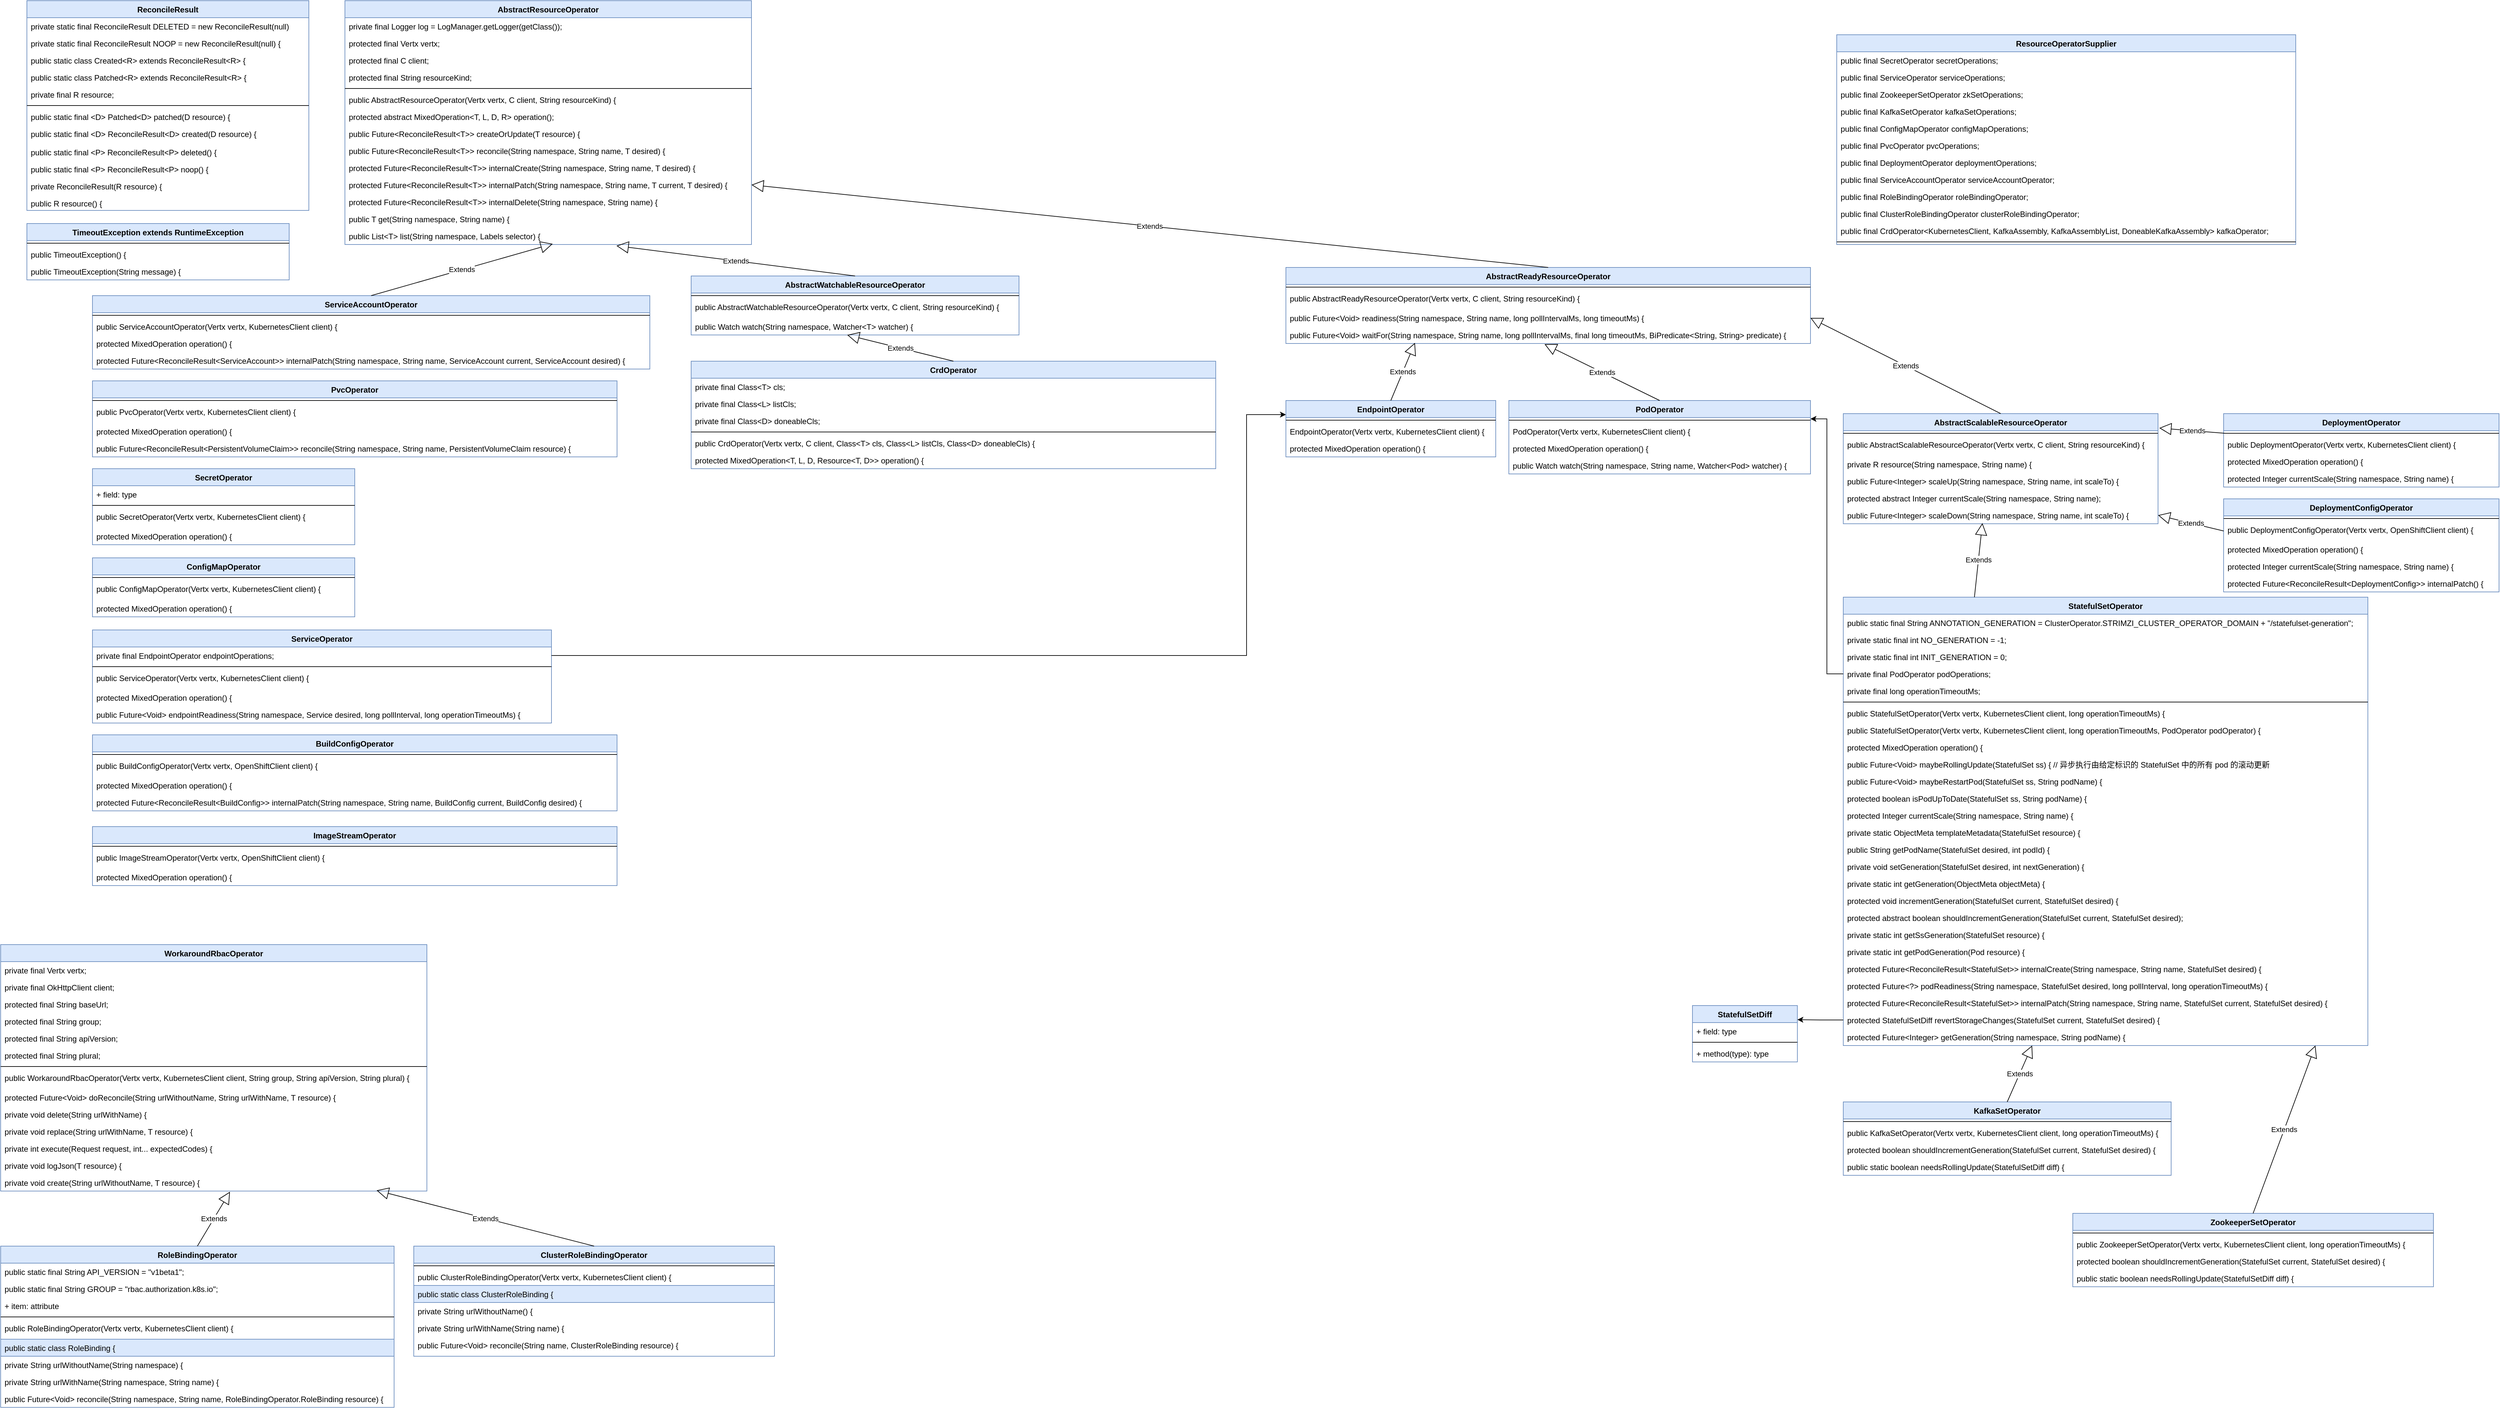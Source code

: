 <mxfile version="12.5.3" type="device"><diagram id="iScHDxcQMGhpD44EEsge" name="第 1 页"><mxGraphModel dx="1933" dy="1976" grid="1" gridSize="10" guides="1" tooltips="1" connect="1" arrows="1" fold="1" page="1" pageScale="1" pageWidth="827" pageHeight="1169" math="0" shadow="0"><root><mxCell id="0"/><mxCell id="1" parent="0"/><mxCell id="SVQXuYyEv9-pyw2MfkQK-2" value="ZookeeperSetOperator" style="swimlane;fontStyle=1;align=center;verticalAlign=top;childLayout=stackLayout;horizontal=1;startSize=26;horizontalStack=0;resizeParent=1;resizeParentMax=0;resizeLast=0;collapsible=1;marginBottom=0;fillColor=#dae8fc;strokeColor=#6c8ebf;" parent="1" vertex="1"><mxGeometry x="2360" y="690" width="550" height="112" as="geometry"/></mxCell><mxCell id="SVQXuYyEv9-pyw2MfkQK-4" value="" style="line;strokeWidth=1;fillColor=none;align=left;verticalAlign=middle;spacingTop=-1;spacingLeft=3;spacingRight=3;rotatable=0;labelPosition=right;points=[];portConstraint=eastwest;" parent="SVQXuYyEv9-pyw2MfkQK-2" vertex="1"><mxGeometry y="26" width="550" height="8" as="geometry"/></mxCell><mxCell id="cK9cywapSdY78aGWlqpN-113" value="public ZookeeperSetOperator(Vertx vertx, KubernetesClient client, long operationTimeoutMs) {" style="text;strokeColor=none;fillColor=none;align=left;verticalAlign=top;spacingLeft=4;spacingRight=4;overflow=hidden;rotatable=0;points=[[0,0.5],[1,0.5]];portConstraint=eastwest;" vertex="1" parent="SVQXuYyEv9-pyw2MfkQK-2"><mxGeometry y="34" width="550" height="26" as="geometry"/></mxCell><mxCell id="cK9cywapSdY78aGWlqpN-115" value="protected boolean shouldIncrementGeneration(StatefulSet current, StatefulSet desired) {" style="text;strokeColor=none;fillColor=none;align=left;verticalAlign=top;spacingLeft=4;spacingRight=4;overflow=hidden;rotatable=0;points=[[0,0.5],[1,0.5]];portConstraint=eastwest;" vertex="1" parent="SVQXuYyEv9-pyw2MfkQK-2"><mxGeometry y="60" width="550" height="26" as="geometry"/></mxCell><mxCell id="cK9cywapSdY78aGWlqpN-116" value="public static boolean needsRollingUpdate(StatefulSetDiff diff) {" style="text;strokeColor=none;fillColor=none;align=left;verticalAlign=top;spacingLeft=4;spacingRight=4;overflow=hidden;rotatable=0;points=[[0,0.5],[1,0.5]];portConstraint=eastwest;" vertex="1" parent="SVQXuYyEv9-pyw2MfkQK-2"><mxGeometry y="86" width="550" height="26" as="geometry"/></mxCell><mxCell id="SVQXuYyEv9-pyw2MfkQK-6" value="KafkaSetOperator" style="swimlane;fontStyle=1;align=center;verticalAlign=top;childLayout=stackLayout;horizontal=1;startSize=26;horizontalStack=0;resizeParent=1;resizeParentMax=0;resizeLast=0;collapsible=1;marginBottom=0;fillColor=#dae8fc;strokeColor=#6c8ebf;" parent="1" vertex="1"><mxGeometry x="2010" y="520" width="500" height="112" as="geometry"/></mxCell><mxCell id="SVQXuYyEv9-pyw2MfkQK-8" value="" style="line;strokeWidth=1;align=left;verticalAlign=middle;spacingTop=-1;spacingLeft=3;spacingRight=3;rotatable=0;labelPosition=right;points=[];portConstraint=eastwest;" parent="SVQXuYyEv9-pyw2MfkQK-6" vertex="1"><mxGeometry y="26" width="500" height="8" as="geometry"/></mxCell><mxCell id="SVQXuYyEv9-pyw2MfkQK-7" value="public KafkaSetOperator(Vertx vertx, KubernetesClient client, long operationTimeoutMs) {" style="text;align=left;verticalAlign=top;spacingLeft=4;spacingRight=4;overflow=hidden;rotatable=0;points=[[0,0.5],[1,0.5]];portConstraint=eastwest;" parent="SVQXuYyEv9-pyw2MfkQK-6" vertex="1"><mxGeometry y="34" width="500" height="26" as="geometry"/></mxCell><mxCell id="cK9cywapSdY78aGWlqpN-107" value="protected boolean shouldIncrementGeneration(StatefulSet current, StatefulSet desired) {" style="text;strokeColor=none;fillColor=none;align=left;verticalAlign=top;spacingLeft=4;spacingRight=4;overflow=hidden;rotatable=0;points=[[0,0.5],[1,0.5]];portConstraint=eastwest;" vertex="1" parent="SVQXuYyEv9-pyw2MfkQK-6"><mxGeometry y="60" width="500" height="26" as="geometry"/></mxCell><mxCell id="cK9cywapSdY78aGWlqpN-108" value="public static boolean needsRollingUpdate(StatefulSetDiff diff) {" style="text;strokeColor=none;fillColor=none;align=left;verticalAlign=top;spacingLeft=4;spacingRight=4;overflow=hidden;rotatable=0;points=[[0,0.5],[1,0.5]];portConstraint=eastwest;" vertex="1" parent="SVQXuYyEv9-pyw2MfkQK-6"><mxGeometry y="86" width="500" height="26" as="geometry"/></mxCell><mxCell id="SVQXuYyEv9-pyw2MfkQK-36" value="CrdOperator" style="swimlane;fontStyle=1;align=center;verticalAlign=top;childLayout=stackLayout;horizontal=1;startSize=26;horizontalStack=0;resizeParent=1;resizeParentMax=0;resizeLast=0;collapsible=1;marginBottom=0;fillColor=#dae8fc;strokeColor=#6c8ebf;" parent="1" vertex="1"><mxGeometry x="253" y="-610" width="800" height="164" as="geometry"/></mxCell><mxCell id="cK9cywapSdY78aGWlqpN-23" value="private final Class&lt;T&gt; cls;" style="text;strokeColor=none;fillColor=none;align=left;verticalAlign=top;spacingLeft=4;spacingRight=4;overflow=hidden;rotatable=0;points=[[0,0.5],[1,0.5]];portConstraint=eastwest;" vertex="1" parent="SVQXuYyEv9-pyw2MfkQK-36"><mxGeometry y="26" width="800" height="26" as="geometry"/></mxCell><mxCell id="cK9cywapSdY78aGWlqpN-25" value="private final Class&lt;L&gt; listCls;" style="text;strokeColor=none;fillColor=none;align=left;verticalAlign=top;spacingLeft=4;spacingRight=4;overflow=hidden;rotatable=0;points=[[0,0.5],[1,0.5]];portConstraint=eastwest;" vertex="1" parent="SVQXuYyEv9-pyw2MfkQK-36"><mxGeometry y="52" width="800" height="26" as="geometry"/></mxCell><mxCell id="cK9cywapSdY78aGWlqpN-24" value="private final Class&lt;D&gt; doneableCls;" style="text;strokeColor=none;fillColor=none;align=left;verticalAlign=top;spacingLeft=4;spacingRight=4;overflow=hidden;rotatable=0;points=[[0,0.5],[1,0.5]];portConstraint=eastwest;" vertex="1" parent="SVQXuYyEv9-pyw2MfkQK-36"><mxGeometry y="78" width="800" height="26" as="geometry"/></mxCell><mxCell id="SVQXuYyEv9-pyw2MfkQK-38" value="" style="line;strokeWidth=1;fillColor=none;align=left;verticalAlign=middle;spacingTop=-1;spacingLeft=3;spacingRight=3;rotatable=0;labelPosition=right;points=[];portConstraint=eastwest;" parent="SVQXuYyEv9-pyw2MfkQK-36" vertex="1"><mxGeometry y="104" width="800" height="8" as="geometry"/></mxCell><mxCell id="cK9cywapSdY78aGWlqpN-26" value="public CrdOperator(Vertx vertx, C client, Class&lt;T&gt; cls, Class&lt;L&gt; listCls, Class&lt;D&gt; doneableCls) {" style="text;strokeColor=none;fillColor=none;align=left;verticalAlign=top;spacingLeft=4;spacingRight=4;overflow=hidden;rotatable=0;points=[[0,0.5],[1,0.5]];portConstraint=eastwest;" vertex="1" parent="SVQXuYyEv9-pyw2MfkQK-36"><mxGeometry y="112" width="800" height="26" as="geometry"/></mxCell><mxCell id="cK9cywapSdY78aGWlqpN-28" value="protected MixedOperation&lt;T, L, D, Resource&lt;T, D&gt;&gt; operation() {" style="text;strokeColor=none;fillColor=none;align=left;verticalAlign=top;spacingLeft=4;spacingRight=4;overflow=hidden;rotatable=0;points=[[0,0.5],[1,0.5]];portConstraint=eastwest;" vertex="1" parent="SVQXuYyEv9-pyw2MfkQK-36"><mxGeometry y="138" width="800" height="26" as="geometry"/></mxCell><mxCell id="SVQXuYyEv9-pyw2MfkQK-41" value="ServiceOperator" style="swimlane;fontStyle=1;align=center;verticalAlign=top;childLayout=stackLayout;horizontal=1;startSize=26;horizontalStack=0;resizeParent=1;resizeParentMax=0;resizeLast=0;collapsible=1;marginBottom=0;fillColor=#dae8fc;strokeColor=#6c8ebf;" parent="1" vertex="1"><mxGeometry x="-660" y="-200" width="700" height="142" as="geometry"/></mxCell><mxCell id="SVQXuYyEv9-pyw2MfkQK-42" value="private final EndpointOperator endpointOperations;" style="text;strokeColor=none;fillColor=none;align=left;verticalAlign=top;spacingLeft=4;spacingRight=4;overflow=hidden;rotatable=0;points=[[0,0.5],[1,0.5]];portConstraint=eastwest;" parent="SVQXuYyEv9-pyw2MfkQK-41" vertex="1"><mxGeometry y="26" width="700" height="26" as="geometry"/></mxCell><mxCell id="SVQXuYyEv9-pyw2MfkQK-43" value="" style="line;strokeWidth=1;fillColor=none;align=left;verticalAlign=middle;spacingTop=-1;spacingLeft=3;spacingRight=3;rotatable=0;labelPosition=right;points=[];portConstraint=eastwest;" parent="SVQXuYyEv9-pyw2MfkQK-41" vertex="1"><mxGeometry y="52" width="700" height="8" as="geometry"/></mxCell><mxCell id="SVQXuYyEv9-pyw2MfkQK-44" value="public ServiceOperator(Vertx vertx, KubernetesClient client) {" style="text;strokeColor=none;fillColor=none;align=left;verticalAlign=top;spacingLeft=4;spacingRight=4;overflow=hidden;rotatable=0;points=[[0,0.5],[1,0.5]];portConstraint=eastwest;" parent="SVQXuYyEv9-pyw2MfkQK-41" vertex="1"><mxGeometry y="60" width="700" height="30" as="geometry"/></mxCell><mxCell id="cK9cywapSdY78aGWlqpN-9" value="protected MixedOperation operation() {" style="text;strokeColor=none;fillColor=none;align=left;verticalAlign=top;spacingLeft=4;spacingRight=4;overflow=hidden;rotatable=0;points=[[0,0.5],[1,0.5]];portConstraint=eastwest;" vertex="1" parent="SVQXuYyEv9-pyw2MfkQK-41"><mxGeometry y="90" width="700" height="26" as="geometry"/></mxCell><mxCell id="cK9cywapSdY78aGWlqpN-8" value="public Future&lt;Void&gt; endpointReadiness(String namespace, Service desired, long pollInterval, long operationTimeoutMs) {" style="text;strokeColor=none;fillColor=none;align=left;verticalAlign=top;spacingLeft=4;spacingRight=4;overflow=hidden;rotatable=0;points=[[0,0.5],[1,0.5]];portConstraint=eastwest;" vertex="1" parent="SVQXuYyEv9-pyw2MfkQK-41"><mxGeometry y="116" width="700" height="26" as="geometry"/></mxCell><mxCell id="SVQXuYyEv9-pyw2MfkQK-45" value="ConfigMapOperator" style="swimlane;fontStyle=1;align=center;verticalAlign=top;childLayout=stackLayout;horizontal=1;startSize=26;horizontalStack=0;resizeParent=1;resizeParentMax=0;resizeLast=0;collapsible=1;marginBottom=0;fillColor=#dae8fc;strokeColor=#6c8ebf;" parent="1" vertex="1"><mxGeometry x="-660" y="-310" width="400" height="90" as="geometry"/></mxCell><mxCell id="SVQXuYyEv9-pyw2MfkQK-47" value="" style="line;strokeWidth=1;fillColor=none;align=left;verticalAlign=middle;spacingTop=-1;spacingLeft=3;spacingRight=3;rotatable=0;labelPosition=right;points=[];portConstraint=eastwest;" parent="SVQXuYyEv9-pyw2MfkQK-45" vertex="1"><mxGeometry y="26" width="400" height="8" as="geometry"/></mxCell><mxCell id="SVQXuYyEv9-pyw2MfkQK-48" value="public ConfigMapOperator(Vertx vertx, KubernetesClient client) {" style="text;strokeColor=none;fillColor=none;align=left;verticalAlign=top;spacingLeft=4;spacingRight=4;overflow=hidden;rotatable=0;points=[[0,0.5],[1,0.5]];portConstraint=eastwest;" parent="SVQXuYyEv9-pyw2MfkQK-45" vertex="1"><mxGeometry y="34" width="400" height="30" as="geometry"/></mxCell><mxCell id="cK9cywapSdY78aGWlqpN-5" value="protected MixedOperation operation() {" style="text;strokeColor=none;fillColor=none;align=left;verticalAlign=top;spacingLeft=4;spacingRight=4;overflow=hidden;rotatable=0;points=[[0,0.5],[1,0.5]];portConstraint=eastwest;" vertex="1" parent="SVQXuYyEv9-pyw2MfkQK-45"><mxGeometry y="64" width="400" height="26" as="geometry"/></mxCell><mxCell id="SVQXuYyEv9-pyw2MfkQK-49" value="SecretOperator" style="swimlane;fontStyle=1;align=center;verticalAlign=top;childLayout=stackLayout;horizontal=1;startSize=26;horizontalStack=0;resizeParent=1;resizeParentMax=0;resizeLast=0;collapsible=1;marginBottom=0;fillColor=#dae8fc;strokeColor=#6c8ebf;" parent="1" vertex="1"><mxGeometry x="-660" y="-446" width="400" height="116" as="geometry"/></mxCell><mxCell id="SVQXuYyEv9-pyw2MfkQK-50" value="+ field: type" style="text;strokeColor=none;fillColor=none;align=left;verticalAlign=top;spacingLeft=4;spacingRight=4;overflow=hidden;rotatable=0;points=[[0,0.5],[1,0.5]];portConstraint=eastwest;" parent="SVQXuYyEv9-pyw2MfkQK-49" vertex="1"><mxGeometry y="26" width="400" height="26" as="geometry"/></mxCell><mxCell id="SVQXuYyEv9-pyw2MfkQK-51" value="" style="line;strokeWidth=1;fillColor=none;align=left;verticalAlign=middle;spacingTop=-1;spacingLeft=3;spacingRight=3;rotatable=0;labelPosition=right;points=[];portConstraint=eastwest;" parent="SVQXuYyEv9-pyw2MfkQK-49" vertex="1"><mxGeometry y="52" width="400" height="8" as="geometry"/></mxCell><mxCell id="SVQXuYyEv9-pyw2MfkQK-52" value="public SecretOperator(Vertx vertx, KubernetesClient client) {" style="text;strokeColor=none;fillColor=none;align=left;verticalAlign=top;spacingLeft=4;spacingRight=4;overflow=hidden;rotatable=0;points=[[0,0.5],[1,0.5]];portConstraint=eastwest;" parent="SVQXuYyEv9-pyw2MfkQK-49" vertex="1"><mxGeometry y="60" width="400" height="30" as="geometry"/></mxCell><mxCell id="cK9cywapSdY78aGWlqpN-4" value="protected MixedOperation operation() {" style="text;strokeColor=none;fillColor=none;align=left;verticalAlign=top;spacingLeft=4;spacingRight=4;overflow=hidden;rotatable=0;points=[[0,0.5],[1,0.5]];portConstraint=eastwest;" vertex="1" parent="SVQXuYyEv9-pyw2MfkQK-49"><mxGeometry y="90" width="400" height="26" as="geometry"/></mxCell><mxCell id="SVQXuYyEv9-pyw2MfkQK-53" value="PvcOperator" style="swimlane;fontStyle=1;align=center;verticalAlign=top;childLayout=stackLayout;horizontal=1;startSize=26;horizontalStack=0;resizeParent=1;resizeParentMax=0;resizeLast=0;collapsible=1;marginBottom=0;fillColor=#dae8fc;strokeColor=#6c8ebf;" parent="1" vertex="1"><mxGeometry x="-660" y="-580" width="800" height="116" as="geometry"/></mxCell><mxCell id="SVQXuYyEv9-pyw2MfkQK-55" value="" style="line;strokeWidth=1;fillColor=none;align=left;verticalAlign=middle;spacingTop=-1;spacingLeft=3;spacingRight=3;rotatable=0;labelPosition=right;points=[];portConstraint=eastwest;" parent="SVQXuYyEv9-pyw2MfkQK-53" vertex="1"><mxGeometry y="26" width="800" height="8" as="geometry"/></mxCell><mxCell id="SVQXuYyEv9-pyw2MfkQK-56" value="public PvcOperator(Vertx vertx, KubernetesClient client) {" style="text;strokeColor=none;fillColor=none;align=left;verticalAlign=top;spacingLeft=4;spacingRight=4;overflow=hidden;rotatable=0;points=[[0,0.5],[1,0.5]];portConstraint=eastwest;" parent="SVQXuYyEv9-pyw2MfkQK-53" vertex="1"><mxGeometry y="34" width="800" height="30" as="geometry"/></mxCell><mxCell id="cK9cywapSdY78aGWlqpN-3" value="protected MixedOperation operation() {" style="text;strokeColor=none;fillColor=none;align=left;verticalAlign=top;spacingLeft=4;spacingRight=4;overflow=hidden;rotatable=0;points=[[0,0.5],[1,0.5]];portConstraint=eastwest;" vertex="1" parent="SVQXuYyEv9-pyw2MfkQK-53"><mxGeometry y="64" width="800" height="26" as="geometry"/></mxCell><mxCell id="cK9cywapSdY78aGWlqpN-2" value="public Future&lt;ReconcileResult&lt;PersistentVolumeClaim&gt;&gt; reconcile(String namespace, String name, PersistentVolumeClaim resource) {" style="text;strokeColor=none;fillColor=none;align=left;verticalAlign=top;spacingLeft=4;spacingRight=4;overflow=hidden;rotatable=0;points=[[0,0.5],[1,0.5]];portConstraint=eastwest;" vertex="1" parent="SVQXuYyEv9-pyw2MfkQK-53"><mxGeometry y="90" width="800" height="26" as="geometry"/></mxCell><mxCell id="SVQXuYyEv9-pyw2MfkQK-57" value="ServiceAccountOperator" style="swimlane;fontStyle=1;align=center;verticalAlign=top;childLayout=stackLayout;horizontal=1;startSize=26;horizontalStack=0;resizeParent=1;resizeParentMax=0;resizeLast=0;collapsible=1;marginBottom=0;fillColor=#dae8fc;strokeColor=#6c8ebf;" parent="1" vertex="1"><mxGeometry x="-660" y="-710" width="850" height="112" as="geometry"/></mxCell><mxCell id="SVQXuYyEv9-pyw2MfkQK-59" value="" style="line;strokeWidth=1;fillColor=none;align=left;verticalAlign=middle;spacingTop=-1;spacingLeft=3;spacingRight=3;rotatable=0;labelPosition=right;points=[];portConstraint=eastwest;" parent="SVQXuYyEv9-pyw2MfkQK-57" vertex="1"><mxGeometry y="26" width="850" height="8" as="geometry"/></mxCell><mxCell id="dpX-2jnafoqzuSSNNTX5-29" value="public ServiceAccountOperator(Vertx vertx, KubernetesClient client) {" style="text;strokeColor=none;fillColor=none;align=left;verticalAlign=top;spacingLeft=4;spacingRight=4;overflow=hidden;rotatable=0;points=[[0,0.5],[1,0.5]];portConstraint=eastwest;" parent="SVQXuYyEv9-pyw2MfkQK-57" vertex="1"><mxGeometry y="34" width="850" height="26" as="geometry"/></mxCell><mxCell id="dpX-2jnafoqzuSSNNTX5-30" value="protected MixedOperation operation() {" style="text;strokeColor=none;fillColor=none;align=left;verticalAlign=top;spacingLeft=4;spacingRight=4;overflow=hidden;rotatable=0;points=[[0,0.5],[1,0.5]];portConstraint=eastwest;" parent="SVQXuYyEv9-pyw2MfkQK-57" vertex="1"><mxGeometry y="60" width="850" height="26" as="geometry"/></mxCell><mxCell id="dpX-2jnafoqzuSSNNTX5-31" value="protected Future&lt;ReconcileResult&lt;ServiceAccount&gt;&gt; internalPatch(String namespace, String name, ServiceAccount current, ServiceAccount desired) {" style="text;strokeColor=none;fillColor=none;align=left;verticalAlign=top;spacingLeft=4;spacingRight=4;overflow=hidden;rotatable=0;points=[[0,0.5],[1,0.5]];portConstraint=eastwest;" parent="SVQXuYyEv9-pyw2MfkQK-57" vertex="1"><mxGeometry y="86" width="850" height="26" as="geometry"/></mxCell><mxCell id="SVQXuYyEv9-pyw2MfkQK-61" value="BuildConfigOperator" style="swimlane;fontStyle=1;align=center;verticalAlign=top;childLayout=stackLayout;horizontal=1;startSize=26;horizontalStack=0;resizeParent=1;resizeParentMax=0;resizeLast=0;collapsible=1;marginBottom=0;fillColor=#dae8fc;strokeColor=#6c8ebf;" parent="1" vertex="1"><mxGeometry x="-660" y="-40" width="800" height="116" as="geometry"/></mxCell><mxCell id="SVQXuYyEv9-pyw2MfkQK-63" value="" style="line;strokeWidth=1;fillColor=none;align=left;verticalAlign=middle;spacingTop=-1;spacingLeft=3;spacingRight=3;rotatable=0;labelPosition=right;points=[];portConstraint=eastwest;" parent="SVQXuYyEv9-pyw2MfkQK-61" vertex="1"><mxGeometry y="26" width="800" height="8" as="geometry"/></mxCell><mxCell id="SVQXuYyEv9-pyw2MfkQK-64" value="public BuildConfigOperator(Vertx vertx, OpenShiftClient client) {" style="text;strokeColor=none;fillColor=none;align=left;verticalAlign=top;spacingLeft=4;spacingRight=4;overflow=hidden;rotatable=0;points=[[0,0.5],[1,0.5]];portConstraint=eastwest;" parent="SVQXuYyEv9-pyw2MfkQK-61" vertex="1"><mxGeometry y="34" width="800" height="30" as="geometry"/></mxCell><mxCell id="cK9cywapSdY78aGWlqpN-11" value="protected MixedOperation operation() {" style="text;strokeColor=none;fillColor=none;align=left;verticalAlign=top;spacingLeft=4;spacingRight=4;overflow=hidden;rotatable=0;points=[[0,0.5],[1,0.5]];portConstraint=eastwest;" vertex="1" parent="SVQXuYyEv9-pyw2MfkQK-61"><mxGeometry y="64" width="800" height="26" as="geometry"/></mxCell><mxCell id="cK9cywapSdY78aGWlqpN-10" value="protected Future&lt;ReconcileResult&lt;BuildConfig&gt;&gt; internalPatch(String namespace, String name, BuildConfig current, BuildConfig desired) {" style="text;strokeColor=none;fillColor=none;align=left;verticalAlign=top;spacingLeft=4;spacingRight=4;overflow=hidden;rotatable=0;points=[[0,0.5],[1,0.5]];portConstraint=eastwest;" vertex="1" parent="SVQXuYyEv9-pyw2MfkQK-61"><mxGeometry y="90" width="800" height="26" as="geometry"/></mxCell><mxCell id="SVQXuYyEv9-pyw2MfkQK-65" value="DeploymentOperator" style="swimlane;fontStyle=1;align=center;verticalAlign=top;childLayout=stackLayout;horizontal=1;startSize=26;horizontalStack=0;resizeParent=1;resizeParentMax=0;resizeLast=0;collapsible=1;marginBottom=0;fillColor=#dae8fc;strokeColor=#6c8ebf;" parent="1" vertex="1"><mxGeometry x="2590" y="-530" width="420" height="112" as="geometry"/></mxCell><mxCell id="SVQXuYyEv9-pyw2MfkQK-67" value="" style="line;strokeWidth=1;fillColor=none;align=left;verticalAlign=middle;spacingTop=-1;spacingLeft=3;spacingRight=3;rotatable=0;labelPosition=right;points=[];portConstraint=eastwest;" parent="SVQXuYyEv9-pyw2MfkQK-65" vertex="1"><mxGeometry y="26" width="420" height="8" as="geometry"/></mxCell><mxCell id="SVQXuYyEv9-pyw2MfkQK-68" value="public DeploymentOperator(Vertx vertx, KubernetesClient client) {" style="text;strokeColor=none;fillColor=none;align=left;verticalAlign=top;spacingLeft=4;spacingRight=4;overflow=hidden;rotatable=0;points=[[0,0.5],[1,0.5]];portConstraint=eastwest;" parent="SVQXuYyEv9-pyw2MfkQK-65" vertex="1"><mxGeometry y="34" width="420" height="26" as="geometry"/></mxCell><mxCell id="cK9cywapSdY78aGWlqpN-61" value="protected MixedOperation operation() {" style="text;strokeColor=none;fillColor=none;align=left;verticalAlign=top;spacingLeft=4;spacingRight=4;overflow=hidden;rotatable=0;points=[[0,0.5],[1,0.5]];portConstraint=eastwest;" vertex="1" parent="SVQXuYyEv9-pyw2MfkQK-65"><mxGeometry y="60" width="420" height="26" as="geometry"/></mxCell><mxCell id="cK9cywapSdY78aGWlqpN-64" value="protected Integer currentScale(String namespace, String name) {" style="text;strokeColor=none;fillColor=none;align=left;verticalAlign=top;spacingLeft=4;spacingRight=4;overflow=hidden;rotatable=0;points=[[0,0.5],[1,0.5]];portConstraint=eastwest;" vertex="1" parent="SVQXuYyEv9-pyw2MfkQK-65"><mxGeometry y="86" width="420" height="26" as="geometry"/></mxCell><mxCell id="SVQXuYyEv9-pyw2MfkQK-70" value="PodOperator" style="swimlane;fontStyle=1;align=center;verticalAlign=top;childLayout=stackLayout;horizontal=1;startSize=26;horizontalStack=0;resizeParent=1;resizeParentMax=0;resizeLast=0;collapsible=1;marginBottom=0;fillColor=#dae8fc;strokeColor=#6c8ebf;" parent="1" vertex="1"><mxGeometry x="1500" y="-550" width="460" height="112" as="geometry"/></mxCell><mxCell id="SVQXuYyEv9-pyw2MfkQK-72" value="" style="line;strokeWidth=1;fillColor=none;align=left;verticalAlign=middle;spacingTop=-1;spacingLeft=3;spacingRight=3;rotatable=0;labelPosition=right;points=[];portConstraint=eastwest;" parent="SVQXuYyEv9-pyw2MfkQK-70" vertex="1"><mxGeometry y="26" width="460" height="8" as="geometry"/></mxCell><mxCell id="SVQXuYyEv9-pyw2MfkQK-73" value="PodOperator(Vertx vertx, KubernetesClient client) {" style="text;strokeColor=none;fillColor=none;align=left;verticalAlign=top;spacingLeft=4;spacingRight=4;overflow=hidden;rotatable=0;points=[[0,0.5],[1,0.5]];portConstraint=eastwest;" parent="SVQXuYyEv9-pyw2MfkQK-70" vertex="1"><mxGeometry y="34" width="460" height="26" as="geometry"/></mxCell><mxCell id="cK9cywapSdY78aGWlqpN-38" value="protected MixedOperation operation() {" style="text;strokeColor=none;fillColor=none;align=left;verticalAlign=top;spacingLeft=4;spacingRight=4;overflow=hidden;rotatable=0;points=[[0,0.5],[1,0.5]];portConstraint=eastwest;" vertex="1" parent="SVQXuYyEv9-pyw2MfkQK-70"><mxGeometry y="60" width="460" height="26" as="geometry"/></mxCell><mxCell id="cK9cywapSdY78aGWlqpN-40" value="public Watch watch(String namespace, String name, Watcher&lt;Pod&gt; watcher) {" style="text;strokeColor=none;fillColor=none;align=left;verticalAlign=top;spacingLeft=4;spacingRight=4;overflow=hidden;rotatable=0;points=[[0,0.5],[1,0.5]];portConstraint=eastwest;" vertex="1" parent="SVQXuYyEv9-pyw2MfkQK-70"><mxGeometry y="86" width="460" height="26" as="geometry"/></mxCell><mxCell id="SVQXuYyEv9-pyw2MfkQK-75" value="WorkaroundRbacOperator" style="swimlane;fontStyle=1;align=center;verticalAlign=top;childLayout=stackLayout;horizontal=1;startSize=26;horizontalStack=0;resizeParent=1;resizeParentMax=0;resizeLast=0;collapsible=1;marginBottom=0;fillColor=#dae8fc;strokeColor=#6c8ebf;" parent="1" vertex="1"><mxGeometry x="-800" y="280" width="650" height="376" as="geometry"/></mxCell><mxCell id="SVQXuYyEv9-pyw2MfkQK-76" value="private final Vertx vertx;" style="text;strokeColor=none;fillColor=none;align=left;verticalAlign=top;spacingLeft=4;spacingRight=4;overflow=hidden;rotatable=0;points=[[0,0.5],[1,0.5]];portConstraint=eastwest;" parent="SVQXuYyEv9-pyw2MfkQK-75" vertex="1"><mxGeometry y="26" width="650" height="26" as="geometry"/></mxCell><mxCell id="cK9cywapSdY78aGWlqpN-137" value="private final OkHttpClient client;" style="text;strokeColor=none;fillColor=none;align=left;verticalAlign=top;spacingLeft=4;spacingRight=4;overflow=hidden;rotatable=0;points=[[0,0.5],[1,0.5]];portConstraint=eastwest;" vertex="1" parent="SVQXuYyEv9-pyw2MfkQK-75"><mxGeometry y="52" width="650" height="26" as="geometry"/></mxCell><mxCell id="cK9cywapSdY78aGWlqpN-138" value="protected final String baseUrl;" style="text;strokeColor=none;fillColor=none;align=left;verticalAlign=top;spacingLeft=4;spacingRight=4;overflow=hidden;rotatable=0;points=[[0,0.5],[1,0.5]];portConstraint=eastwest;" vertex="1" parent="SVQXuYyEv9-pyw2MfkQK-75"><mxGeometry y="78" width="650" height="26" as="geometry"/></mxCell><mxCell id="cK9cywapSdY78aGWlqpN-139" value="protected final String group;" style="text;strokeColor=none;fillColor=none;align=left;verticalAlign=top;spacingLeft=4;spacingRight=4;overflow=hidden;rotatable=0;points=[[0,0.5],[1,0.5]];portConstraint=eastwest;" vertex="1" parent="SVQXuYyEv9-pyw2MfkQK-75"><mxGeometry y="104" width="650" height="26" as="geometry"/></mxCell><mxCell id="cK9cywapSdY78aGWlqpN-136" value="protected final String apiVersion;" style="text;strokeColor=none;fillColor=none;align=left;verticalAlign=top;spacingLeft=4;spacingRight=4;overflow=hidden;rotatable=0;points=[[0,0.5],[1,0.5]];portConstraint=eastwest;" vertex="1" parent="SVQXuYyEv9-pyw2MfkQK-75"><mxGeometry y="130" width="650" height="26" as="geometry"/></mxCell><mxCell id="cK9cywapSdY78aGWlqpN-145" value="protected final String plural;" style="text;strokeColor=none;fillColor=none;align=left;verticalAlign=top;spacingLeft=4;spacingRight=4;overflow=hidden;rotatable=0;points=[[0,0.5],[1,0.5]];portConstraint=eastwest;" vertex="1" parent="SVQXuYyEv9-pyw2MfkQK-75"><mxGeometry y="156" width="650" height="26" as="geometry"/></mxCell><mxCell id="SVQXuYyEv9-pyw2MfkQK-77" value="" style="line;strokeWidth=1;fillColor=none;align=left;verticalAlign=middle;spacingTop=-1;spacingLeft=3;spacingRight=3;rotatable=0;labelPosition=right;points=[];portConstraint=eastwest;" parent="SVQXuYyEv9-pyw2MfkQK-75" vertex="1"><mxGeometry y="182" width="650" height="8" as="geometry"/></mxCell><mxCell id="SVQXuYyEv9-pyw2MfkQK-78" value="public WorkaroundRbacOperator(Vertx vertx, KubernetesClient client, String group, String apiVersion, String plural) {" style="text;strokeColor=none;fillColor=none;align=left;verticalAlign=top;spacingLeft=4;spacingRight=4;overflow=hidden;rotatable=0;points=[[0,0.5],[1,0.5]];portConstraint=eastwest;" parent="SVQXuYyEv9-pyw2MfkQK-75" vertex="1"><mxGeometry y="190" width="650" height="30" as="geometry"/></mxCell><mxCell id="cK9cywapSdY78aGWlqpN-141" value="protected Future&lt;Void&gt; doReconcile(String urlWithoutName, String urlWithName, T resource) {" style="text;strokeColor=none;fillColor=none;align=left;verticalAlign=top;spacingLeft=4;spacingRight=4;overflow=hidden;rotatable=0;points=[[0,0.5],[1,0.5]];portConstraint=eastwest;" vertex="1" parent="SVQXuYyEv9-pyw2MfkQK-75"><mxGeometry y="220" width="650" height="26" as="geometry"/></mxCell><mxCell id="cK9cywapSdY78aGWlqpN-140" value="private void delete(String urlWithName) {" style="text;strokeColor=none;fillColor=none;align=left;verticalAlign=top;spacingLeft=4;spacingRight=4;overflow=hidden;rotatable=0;points=[[0,0.5],[1,0.5]];portConstraint=eastwest;" vertex="1" parent="SVQXuYyEv9-pyw2MfkQK-75"><mxGeometry y="246" width="650" height="26" as="geometry"/></mxCell><mxCell id="cK9cywapSdY78aGWlqpN-142" value="private void replace(String urlWithName, T resource) {" style="text;strokeColor=none;fillColor=none;align=left;verticalAlign=top;spacingLeft=4;spacingRight=4;overflow=hidden;rotatable=0;points=[[0,0.5],[1,0.5]];portConstraint=eastwest;" vertex="1" parent="SVQXuYyEv9-pyw2MfkQK-75"><mxGeometry y="272" width="650" height="26" as="geometry"/></mxCell><mxCell id="cK9cywapSdY78aGWlqpN-144" value="private int execute(Request request, int... expectedCodes) {" style="text;strokeColor=none;fillColor=none;align=left;verticalAlign=top;spacingLeft=4;spacingRight=4;overflow=hidden;rotatable=0;points=[[0,0.5],[1,0.5]];portConstraint=eastwest;" vertex="1" parent="SVQXuYyEv9-pyw2MfkQK-75"><mxGeometry y="298" width="650" height="26" as="geometry"/></mxCell><mxCell id="cK9cywapSdY78aGWlqpN-143" value="private void logJson(T resource) {" style="text;strokeColor=none;fillColor=none;align=left;verticalAlign=top;spacingLeft=4;spacingRight=4;overflow=hidden;rotatable=0;points=[[0,0.5],[1,0.5]];portConstraint=eastwest;" vertex="1" parent="SVQXuYyEv9-pyw2MfkQK-75"><mxGeometry y="324" width="650" height="26" as="geometry"/></mxCell><mxCell id="cK9cywapSdY78aGWlqpN-149" value="private void create(String urlWithoutName, T resource) {" style="text;strokeColor=none;fillColor=none;align=left;verticalAlign=top;spacingLeft=4;spacingRight=4;overflow=hidden;rotatable=0;points=[[0,0.5],[1,0.5]];portConstraint=eastwest;" vertex="1" parent="SVQXuYyEv9-pyw2MfkQK-75"><mxGeometry y="350" width="650" height="26" as="geometry"/></mxCell><mxCell id="SVQXuYyEv9-pyw2MfkQK-79" value="ClusterRoleBindingOperator" style="swimlane;fontStyle=1;align=center;verticalAlign=top;childLayout=stackLayout;horizontal=1;startSize=26;horizontalStack=0;resizeParent=1;resizeParentMax=0;resizeLast=0;collapsible=1;marginBottom=0;fillColor=#dae8fc;strokeColor=#6c8ebf;" parent="1" vertex="1"><mxGeometry x="-170" y="740" width="550" height="168" as="geometry"/></mxCell><mxCell id="SVQXuYyEv9-pyw2MfkQK-81" value="" style="line;strokeWidth=1;fillColor=none;align=left;verticalAlign=middle;spacingTop=-1;spacingLeft=3;spacingRight=3;rotatable=0;labelPosition=right;points=[];portConstraint=eastwest;" parent="SVQXuYyEv9-pyw2MfkQK-79" vertex="1"><mxGeometry y="26" width="550" height="8" as="geometry"/></mxCell><mxCell id="cK9cywapSdY78aGWlqpN-162" value="public ClusterRoleBindingOperator(Vertx vertx, KubernetesClient client) {" style="text;strokeColor=none;fillColor=none;align=left;verticalAlign=top;spacingLeft=4;spacingRight=4;overflow=hidden;rotatable=0;points=[[0,0.5],[1,0.5]];portConstraint=eastwest;" vertex="1" parent="SVQXuYyEv9-pyw2MfkQK-79"><mxGeometry y="34" width="550" height="26" as="geometry"/></mxCell><mxCell id="cK9cywapSdY78aGWlqpN-163" value="public static class ClusterRoleBinding {" style="text;strokeColor=#6c8ebf;fillColor=#dae8fc;align=left;verticalAlign=top;spacingLeft=4;spacingRight=4;overflow=hidden;rotatable=0;points=[[0,0.5],[1,0.5]];portConstraint=eastwest;" vertex="1" parent="SVQXuYyEv9-pyw2MfkQK-79"><mxGeometry y="60" width="550" height="26" as="geometry"/></mxCell><mxCell id="cK9cywapSdY78aGWlqpN-164" value="private String urlWithoutName() {" style="text;strokeColor=none;fillColor=none;align=left;verticalAlign=top;spacingLeft=4;spacingRight=4;overflow=hidden;rotatable=0;points=[[0,0.5],[1,0.5]];portConstraint=eastwest;" vertex="1" parent="SVQXuYyEv9-pyw2MfkQK-79"><mxGeometry y="86" width="550" height="26" as="geometry"/></mxCell><mxCell id="cK9cywapSdY78aGWlqpN-165" value="private String urlWithName(String name) {" style="text;strokeColor=none;fillColor=none;align=left;verticalAlign=top;spacingLeft=4;spacingRight=4;overflow=hidden;rotatable=0;points=[[0,0.5],[1,0.5]];portConstraint=eastwest;" vertex="1" parent="SVQXuYyEv9-pyw2MfkQK-79"><mxGeometry y="112" width="550" height="26" as="geometry"/></mxCell><mxCell id="SVQXuYyEv9-pyw2MfkQK-82" value="public Future&lt;Void&gt; reconcile(String name, ClusterRoleBinding resource) {" style="text;strokeColor=none;fillColor=none;align=left;verticalAlign=top;spacingLeft=4;spacingRight=4;overflow=hidden;rotatable=0;points=[[0,0.5],[1,0.5]];portConstraint=eastwest;" parent="SVQXuYyEv9-pyw2MfkQK-79" vertex="1"><mxGeometry y="138" width="550" height="30" as="geometry"/></mxCell><mxCell id="SVQXuYyEv9-pyw2MfkQK-83" value="RoleBindingOperator" style="swimlane;fontStyle=1;align=center;verticalAlign=top;childLayout=stackLayout;horizontal=1;startSize=26;horizontalStack=0;resizeParent=1;resizeParentMax=0;resizeLast=0;collapsible=1;marginBottom=0;fillColor=#dae8fc;strokeColor=#6c8ebf;" parent="1" vertex="1"><mxGeometry x="-800" y="740" width="600" height="246" as="geometry"/></mxCell><mxCell id="SVQXuYyEv9-pyw2MfkQK-84" value="public static final String API_VERSION = &quot;v1beta1&quot;;" style="text;strokeColor=none;fillColor=none;align=left;verticalAlign=top;spacingLeft=4;spacingRight=4;overflow=hidden;rotatable=0;points=[[0,0.5],[1,0.5]];portConstraint=eastwest;" parent="SVQXuYyEv9-pyw2MfkQK-83" vertex="1"><mxGeometry y="26" width="600" height="26" as="geometry"/></mxCell><mxCell id="cK9cywapSdY78aGWlqpN-151" value="public static final String GROUP = &quot;rbac.authorization.k8s.io&quot;;" style="text;strokeColor=none;fillColor=none;align=left;verticalAlign=top;spacingLeft=4;spacingRight=4;overflow=hidden;rotatable=0;points=[[0,0.5],[1,0.5]];portConstraint=eastwest;" vertex="1" parent="SVQXuYyEv9-pyw2MfkQK-83"><mxGeometry y="52" width="600" height="26" as="geometry"/></mxCell><mxCell id="cK9cywapSdY78aGWlqpN-152" value="+ item: attribute" style="text;strokeColor=none;fillColor=none;align=left;verticalAlign=top;spacingLeft=4;spacingRight=4;overflow=hidden;rotatable=0;points=[[0,0.5],[1,0.5]];portConstraint=eastwest;" vertex="1" parent="SVQXuYyEv9-pyw2MfkQK-83"><mxGeometry y="78" width="600" height="26" as="geometry"/></mxCell><mxCell id="SVQXuYyEv9-pyw2MfkQK-85" value="" style="line;strokeWidth=1;fillColor=none;align=left;verticalAlign=middle;spacingTop=-1;spacingLeft=3;spacingRight=3;rotatable=0;labelPosition=right;points=[];portConstraint=eastwest;" parent="SVQXuYyEv9-pyw2MfkQK-83" vertex="1"><mxGeometry y="104" width="600" height="8" as="geometry"/></mxCell><mxCell id="SVQXuYyEv9-pyw2MfkQK-86" value="public RoleBindingOperator(Vertx vertx, KubernetesClient client) {" style="text;strokeColor=none;fillColor=none;align=left;verticalAlign=top;spacingLeft=4;spacingRight=4;overflow=hidden;rotatable=0;points=[[0,0.5],[1,0.5]];portConstraint=eastwest;" parent="SVQXuYyEv9-pyw2MfkQK-83" vertex="1"><mxGeometry y="112" width="600" height="30" as="geometry"/></mxCell><mxCell id="cK9cywapSdY78aGWlqpN-153" value="public static class RoleBinding {" style="text;strokeColor=#6c8ebf;fillColor=#dae8fc;align=left;verticalAlign=top;spacingLeft=4;spacingRight=4;overflow=hidden;rotatable=0;points=[[0,0.5],[1,0.5]];portConstraint=eastwest;" vertex="1" parent="SVQXuYyEv9-pyw2MfkQK-83"><mxGeometry y="142" width="600" height="26" as="geometry"/></mxCell><mxCell id="cK9cywapSdY78aGWlqpN-154" value="private String urlWithoutName(String namespace) {" style="text;strokeColor=none;fillColor=none;align=left;verticalAlign=top;spacingLeft=4;spacingRight=4;overflow=hidden;rotatable=0;points=[[0,0.5],[1,0.5]];portConstraint=eastwest;" vertex="1" parent="SVQXuYyEv9-pyw2MfkQK-83"><mxGeometry y="168" width="600" height="26" as="geometry"/></mxCell><mxCell id="cK9cywapSdY78aGWlqpN-156" value="private String urlWithName(String namespace, String name) {" style="text;strokeColor=none;fillColor=none;align=left;verticalAlign=top;spacingLeft=4;spacingRight=4;overflow=hidden;rotatable=0;points=[[0,0.5],[1,0.5]];portConstraint=eastwest;" vertex="1" parent="SVQXuYyEv9-pyw2MfkQK-83"><mxGeometry y="194" width="600" height="26" as="geometry"/></mxCell><mxCell id="cK9cywapSdY78aGWlqpN-155" value="public Future&lt;Void&gt; reconcile(String namespace, String name, RoleBindingOperator.RoleBinding resource) {" style="text;strokeColor=none;fillColor=none;align=left;verticalAlign=top;spacingLeft=4;spacingRight=4;overflow=hidden;rotatable=0;points=[[0,0.5],[1,0.5]];portConstraint=eastwest;" vertex="1" parent="SVQXuYyEv9-pyw2MfkQK-83"><mxGeometry y="220" width="600" height="26" as="geometry"/></mxCell><mxCell id="SVQXuYyEv9-pyw2MfkQK-89" value="DeploymentConfigOperator" style="swimlane;fontStyle=1;align=center;verticalAlign=top;childLayout=stackLayout;horizontal=1;startSize=26;horizontalStack=0;resizeParent=1;resizeParentMax=0;resizeLast=0;collapsible=1;marginBottom=0;fillColor=#dae8fc;strokeColor=#6c8ebf;" parent="1" vertex="1"><mxGeometry x="2590" y="-400" width="420" height="142" as="geometry"/></mxCell><mxCell id="SVQXuYyEv9-pyw2MfkQK-91" value="" style="line;strokeWidth=1;fillColor=none;align=left;verticalAlign=middle;spacingTop=-1;spacingLeft=3;spacingRight=3;rotatable=0;labelPosition=right;points=[];portConstraint=eastwest;" parent="SVQXuYyEv9-pyw2MfkQK-89" vertex="1"><mxGeometry y="26" width="420" height="8" as="geometry"/></mxCell><mxCell id="SVQXuYyEv9-pyw2MfkQK-92" value="public DeploymentConfigOperator(Vertx vertx, OpenShiftClient client) {" style="text;strokeColor=none;fillColor=none;align=left;verticalAlign=top;spacingLeft=4;spacingRight=4;overflow=hidden;rotatable=0;points=[[0,0.5],[1,0.5]];portConstraint=eastwest;" parent="SVQXuYyEv9-pyw2MfkQK-89" vertex="1"><mxGeometry y="34" width="420" height="30" as="geometry"/></mxCell><mxCell id="cK9cywapSdY78aGWlqpN-51" value="protected MixedOperation operation() {" style="text;strokeColor=none;fillColor=none;align=left;verticalAlign=top;spacingLeft=4;spacingRight=4;overflow=hidden;rotatable=0;points=[[0,0.5],[1,0.5]];portConstraint=eastwest;" vertex="1" parent="SVQXuYyEv9-pyw2MfkQK-89"><mxGeometry y="64" width="420" height="26" as="geometry"/></mxCell><mxCell id="cK9cywapSdY78aGWlqpN-54" value="protected Integer currentScale(String namespace, String name) {" style="text;strokeColor=none;fillColor=none;align=left;verticalAlign=top;spacingLeft=4;spacingRight=4;overflow=hidden;rotatable=0;points=[[0,0.5],[1,0.5]];portConstraint=eastwest;" vertex="1" parent="SVQXuYyEv9-pyw2MfkQK-89"><mxGeometry y="90" width="420" height="26" as="geometry"/></mxCell><mxCell id="cK9cywapSdY78aGWlqpN-53" value="protected Future&lt;ReconcileResult&lt;DeploymentConfig&gt;&gt; internalPatch() {" style="text;strokeColor=none;fillColor=none;align=left;verticalAlign=top;spacingLeft=4;spacingRight=4;overflow=hidden;rotatable=0;points=[[0,0.5],[1,0.5]];portConstraint=eastwest;" vertex="1" parent="SVQXuYyEv9-pyw2MfkQK-89"><mxGeometry y="116" width="420" height="26" as="geometry"/></mxCell><mxCell id="SVQXuYyEv9-pyw2MfkQK-94" value="EndpointOperator" style="swimlane;fontStyle=1;align=center;verticalAlign=top;childLayout=stackLayout;horizontal=1;startSize=26;horizontalStack=0;resizeParent=1;resizeParentMax=0;resizeLast=0;collapsible=1;marginBottom=0;fillColor=#dae8fc;strokeColor=#6c8ebf;" parent="1" vertex="1"><mxGeometry x="1160" y="-550" width="320" height="86" as="geometry"/></mxCell><mxCell id="SVQXuYyEv9-pyw2MfkQK-96" value="" style="line;strokeWidth=1;fillColor=none;align=left;verticalAlign=middle;spacingTop=-1;spacingLeft=3;spacingRight=3;rotatable=0;labelPosition=right;points=[];portConstraint=eastwest;" parent="SVQXuYyEv9-pyw2MfkQK-94" vertex="1"><mxGeometry y="26" width="320" height="8" as="geometry"/></mxCell><mxCell id="SVQXuYyEv9-pyw2MfkQK-97" value="EndpointOperator(Vertx vertx, KubernetesClient client) {" style="text;strokeColor=none;fillColor=none;align=left;verticalAlign=top;spacingLeft=4;spacingRight=4;overflow=hidden;rotatable=0;points=[[0,0.5],[1,0.5]];portConstraint=eastwest;" parent="SVQXuYyEv9-pyw2MfkQK-94" vertex="1"><mxGeometry y="34" width="320" height="26" as="geometry"/></mxCell><mxCell id="cK9cywapSdY78aGWlqpN-36" value="protected MixedOperation operation() {" style="text;strokeColor=none;fillColor=none;align=left;verticalAlign=top;spacingLeft=4;spacingRight=4;overflow=hidden;rotatable=0;points=[[0,0.5],[1,0.5]];portConstraint=eastwest;" vertex="1" parent="SVQXuYyEv9-pyw2MfkQK-94"><mxGeometry y="60" width="320" height="26" as="geometry"/></mxCell><mxCell id="SVQXuYyEv9-pyw2MfkQK-99" value="ImageStreamOperator" style="swimlane;fontStyle=1;align=center;verticalAlign=top;childLayout=stackLayout;horizontal=1;startSize=26;horizontalStack=0;resizeParent=1;resizeParentMax=0;resizeLast=0;collapsible=1;marginBottom=0;fillColor=#dae8fc;strokeColor=#6c8ebf;" parent="1" vertex="1"><mxGeometry x="-660" y="100" width="800" height="90" as="geometry"/></mxCell><mxCell id="SVQXuYyEv9-pyw2MfkQK-101" value="" style="line;strokeWidth=1;fillColor=none;align=left;verticalAlign=middle;spacingTop=-1;spacingLeft=3;spacingRight=3;rotatable=0;labelPosition=right;points=[];portConstraint=eastwest;" parent="SVQXuYyEv9-pyw2MfkQK-99" vertex="1"><mxGeometry y="26" width="800" height="8" as="geometry"/></mxCell><mxCell id="SVQXuYyEv9-pyw2MfkQK-102" value="public ImageStreamOperator(Vertx vertx, OpenShiftClient client) {" style="text;strokeColor=none;fillColor=none;align=left;verticalAlign=top;spacingLeft=4;spacingRight=4;overflow=hidden;rotatable=0;points=[[0,0.5],[1,0.5]];portConstraint=eastwest;" parent="SVQXuYyEv9-pyw2MfkQK-99" vertex="1"><mxGeometry y="34" width="800" height="30" as="geometry"/></mxCell><mxCell id="cK9cywapSdY78aGWlqpN-13" value="protected MixedOperation operation() {" style="text;strokeColor=none;fillColor=none;align=left;verticalAlign=top;spacingLeft=4;spacingRight=4;overflow=hidden;rotatable=0;points=[[0,0.5],[1,0.5]];portConstraint=eastwest;" vertex="1" parent="SVQXuYyEv9-pyw2MfkQK-99"><mxGeometry y="64" width="800" height="26" as="geometry"/></mxCell><mxCell id="SVQXuYyEv9-pyw2MfkQK-103" value="ReconcileResult" style="swimlane;fontStyle=1;align=center;verticalAlign=top;childLayout=stackLayout;horizontal=1;startSize=26;horizontalStack=0;resizeParent=1;resizeParentMax=0;resizeLast=0;collapsible=1;marginBottom=0;fillColor=#dae8fc;strokeColor=#6c8ebf;" parent="1" vertex="1"><mxGeometry x="-760" y="-1160" width="430" height="320" as="geometry"/></mxCell><mxCell id="dpX-2jnafoqzuSSNNTX5-18" value="private static final ReconcileResult DELETED = new ReconcileResult(null)" style="text;strokeColor=none;fillColor=none;align=left;verticalAlign=top;spacingLeft=4;spacingRight=4;overflow=hidden;rotatable=0;points=[[0,0.5],[1,0.5]];portConstraint=eastwest;" parent="SVQXuYyEv9-pyw2MfkQK-103" vertex="1"><mxGeometry y="26" width="430" height="26" as="geometry"/></mxCell><mxCell id="SVQXuYyEv9-pyw2MfkQK-104" value="private static final ReconcileResult NOOP = new ReconcileResult(null) {" style="text;strokeColor=none;fillColor=none;align=left;verticalAlign=top;spacingLeft=4;spacingRight=4;overflow=hidden;rotatable=0;points=[[0,0.5],[1,0.5]];portConstraint=eastwest;" parent="SVQXuYyEv9-pyw2MfkQK-103" vertex="1"><mxGeometry y="52" width="430" height="26" as="geometry"/></mxCell><mxCell id="dpX-2jnafoqzuSSNNTX5-20" value="public static class Created&lt;R&gt; extends ReconcileResult&lt;R&gt; {" style="text;strokeColor=none;fillColor=none;align=left;verticalAlign=top;spacingLeft=4;spacingRight=4;overflow=hidden;rotatable=0;points=[[0,0.5],[1,0.5]];portConstraint=eastwest;" parent="SVQXuYyEv9-pyw2MfkQK-103" vertex="1"><mxGeometry y="78" width="430" height="26" as="geometry"/></mxCell><mxCell id="dpX-2jnafoqzuSSNNTX5-21" value="public static class Patched&lt;R&gt; extends ReconcileResult&lt;R&gt; {" style="text;strokeColor=none;fillColor=none;align=left;verticalAlign=top;spacingLeft=4;spacingRight=4;overflow=hidden;rotatable=0;points=[[0,0.5],[1,0.5]];portConstraint=eastwest;" parent="SVQXuYyEv9-pyw2MfkQK-103" vertex="1"><mxGeometry y="104" width="430" height="26" as="geometry"/></mxCell><mxCell id="dpX-2jnafoqzuSSNNTX5-24" value="private final R resource;" style="text;strokeColor=none;fillColor=none;align=left;verticalAlign=top;spacingLeft=4;spacingRight=4;overflow=hidden;rotatable=0;points=[[0,0.5],[1,0.5]];portConstraint=eastwest;" parent="SVQXuYyEv9-pyw2MfkQK-103" vertex="1"><mxGeometry y="130" width="430" height="26" as="geometry"/></mxCell><mxCell id="SVQXuYyEv9-pyw2MfkQK-105" value="" style="line;strokeWidth=1;fillColor=none;align=left;verticalAlign=middle;spacingTop=-1;spacingLeft=3;spacingRight=3;rotatable=0;labelPosition=right;points=[];portConstraint=eastwest;" parent="SVQXuYyEv9-pyw2MfkQK-103" vertex="1"><mxGeometry y="156" width="430" height="8" as="geometry"/></mxCell><mxCell id="dpX-2jnafoqzuSSNNTX5-19" value="public static final &lt;D&gt; Patched&lt;D&gt; patched(D resource) {" style="text;strokeColor=none;fillColor=none;align=left;verticalAlign=top;spacingLeft=4;spacingRight=4;overflow=hidden;rotatable=0;points=[[0,0.5],[1,0.5]];portConstraint=eastwest;" parent="SVQXuYyEv9-pyw2MfkQK-103" vertex="1"><mxGeometry y="164" width="430" height="26" as="geometry"/></mxCell><mxCell id="SVQXuYyEv9-pyw2MfkQK-106" value="public static final &lt;D&gt; ReconcileResult&lt;D&gt; created(D resource) {" style="text;strokeColor=none;fillColor=none;align=left;verticalAlign=top;spacingLeft=4;spacingRight=4;overflow=hidden;rotatable=0;points=[[0,0.5],[1,0.5]];portConstraint=eastwest;" parent="SVQXuYyEv9-pyw2MfkQK-103" vertex="1"><mxGeometry y="190" width="430" height="28" as="geometry"/></mxCell><mxCell id="dpX-2jnafoqzuSSNNTX5-22" value="public static final &lt;P&gt; ReconcileResult&lt;P&gt; deleted() {" style="text;strokeColor=none;fillColor=none;align=left;verticalAlign=top;spacingLeft=4;spacingRight=4;overflow=hidden;rotatable=0;points=[[0,0.5],[1,0.5]];portConstraint=eastwest;" parent="SVQXuYyEv9-pyw2MfkQK-103" vertex="1"><mxGeometry y="218" width="430" height="26" as="geometry"/></mxCell><mxCell id="dpX-2jnafoqzuSSNNTX5-23" value="public static final &lt;P&gt; ReconcileResult&lt;P&gt; noop() {" style="text;strokeColor=none;fillColor=none;align=left;verticalAlign=top;spacingLeft=4;spacingRight=4;overflow=hidden;rotatable=0;points=[[0,0.5],[1,0.5]];portConstraint=eastwest;" parent="SVQXuYyEv9-pyw2MfkQK-103" vertex="1"><mxGeometry y="244" width="430" height="26" as="geometry"/></mxCell><mxCell id="dpX-2jnafoqzuSSNNTX5-25" value="private ReconcileResult(R resource) {" style="text;strokeColor=none;fillColor=none;align=left;verticalAlign=top;spacingLeft=4;spacingRight=4;overflow=hidden;rotatable=0;points=[[0,0.5],[1,0.5]];portConstraint=eastwest;" parent="SVQXuYyEv9-pyw2MfkQK-103" vertex="1"><mxGeometry y="270" width="430" height="26" as="geometry"/></mxCell><mxCell id="dpX-2jnafoqzuSSNNTX5-26" value="public R resource() {" style="text;strokeColor=none;fillColor=none;align=left;verticalAlign=top;spacingLeft=4;spacingRight=4;overflow=hidden;rotatable=0;points=[[0,0.5],[1,0.5]];portConstraint=eastwest;" parent="SVQXuYyEv9-pyw2MfkQK-103" vertex="1"><mxGeometry y="296" width="430" height="24" as="geometry"/></mxCell><mxCell id="SVQXuYyEv9-pyw2MfkQK-107" value="StatefulSetDiff" style="swimlane;fontStyle=1;align=center;verticalAlign=top;childLayout=stackLayout;horizontal=1;startSize=26;horizontalStack=0;resizeParent=1;resizeParentMax=0;resizeLast=0;collapsible=1;marginBottom=0;fillColor=#dae8fc;strokeColor=#6c8ebf;" parent="1" vertex="1"><mxGeometry x="1780" y="373" width="160" height="86" as="geometry"/></mxCell><mxCell id="SVQXuYyEv9-pyw2MfkQK-108" value="+ field: type" style="text;strokeColor=none;fillColor=none;align=left;verticalAlign=top;spacingLeft=4;spacingRight=4;overflow=hidden;rotatable=0;points=[[0,0.5],[1,0.5]];portConstraint=eastwest;" parent="SVQXuYyEv9-pyw2MfkQK-107" vertex="1"><mxGeometry y="26" width="160" height="26" as="geometry"/></mxCell><mxCell id="SVQXuYyEv9-pyw2MfkQK-109" value="" style="line;strokeWidth=1;fillColor=none;align=left;verticalAlign=middle;spacingTop=-1;spacingLeft=3;spacingRight=3;rotatable=0;labelPosition=right;points=[];portConstraint=eastwest;" parent="SVQXuYyEv9-pyw2MfkQK-107" vertex="1"><mxGeometry y="52" width="160" height="8" as="geometry"/></mxCell><mxCell id="SVQXuYyEv9-pyw2MfkQK-110" value="+ method(type): type" style="text;strokeColor=none;fillColor=none;align=left;verticalAlign=top;spacingLeft=4;spacingRight=4;overflow=hidden;rotatable=0;points=[[0,0.5],[1,0.5]];portConstraint=eastwest;" parent="SVQXuYyEv9-pyw2MfkQK-107" vertex="1"><mxGeometry y="60" width="160" height="26" as="geometry"/></mxCell><mxCell id="dpX-2jnafoqzuSSNNTX5-1" value="AbstractResourceOperator" style="swimlane;fontStyle=1;align=center;verticalAlign=top;childLayout=stackLayout;horizontal=1;startSize=26;horizontalStack=0;resizeParent=1;resizeParentMax=0;resizeLast=0;collapsible=1;marginBottom=0;fillColor=#dae8fc;strokeColor=#6c8ebf;" parent="1" vertex="1"><mxGeometry x="-275" y="-1160" width="620" height="372" as="geometry"/></mxCell><mxCell id="dpX-2jnafoqzuSSNNTX5-2" value="private final Logger log = LogManager.getLogger(getClass());" style="text;strokeColor=none;fillColor=none;align=left;verticalAlign=top;spacingLeft=4;spacingRight=4;overflow=hidden;rotatable=0;points=[[0,0.5],[1,0.5]];portConstraint=eastwest;" parent="dpX-2jnafoqzuSSNNTX5-1" vertex="1"><mxGeometry y="26" width="620" height="26" as="geometry"/></mxCell><mxCell id="dpX-2jnafoqzuSSNNTX5-7" value="protected final Vertx vertx;" style="text;strokeColor=none;fillColor=none;align=left;verticalAlign=top;spacingLeft=4;spacingRight=4;overflow=hidden;rotatable=0;points=[[0,0.5],[1,0.5]];portConstraint=eastwest;" parent="dpX-2jnafoqzuSSNNTX5-1" vertex="1"><mxGeometry y="52" width="620" height="26" as="geometry"/></mxCell><mxCell id="dpX-2jnafoqzuSSNNTX5-6" value="protected final C client;" style="text;strokeColor=none;fillColor=none;align=left;verticalAlign=top;spacingLeft=4;spacingRight=4;overflow=hidden;rotatable=0;points=[[0,0.5],[1,0.5]];portConstraint=eastwest;" parent="dpX-2jnafoqzuSSNNTX5-1" vertex="1"><mxGeometry y="78" width="620" height="26" as="geometry"/></mxCell><mxCell id="dpX-2jnafoqzuSSNNTX5-5" value="protected final String resourceKind;" style="text;strokeColor=none;fillColor=none;align=left;verticalAlign=top;spacingLeft=4;spacingRight=4;overflow=hidden;rotatable=0;points=[[0,0.5],[1,0.5]];portConstraint=eastwest;" parent="dpX-2jnafoqzuSSNNTX5-1" vertex="1"><mxGeometry y="104" width="620" height="26" as="geometry"/></mxCell><mxCell id="dpX-2jnafoqzuSSNNTX5-3" value="" style="line;strokeWidth=1;fillColor=none;align=left;verticalAlign=middle;spacingTop=-1;spacingLeft=3;spacingRight=3;rotatable=0;labelPosition=right;points=[];portConstraint=eastwest;" parent="dpX-2jnafoqzuSSNNTX5-1" vertex="1"><mxGeometry y="130" width="620" height="8" as="geometry"/></mxCell><mxCell id="dpX-2jnafoqzuSSNNTX5-9" value="public AbstractResourceOperator(Vertx vertx, C client, String resourceKind) {" style="text;strokeColor=none;fillColor=none;align=left;verticalAlign=top;spacingLeft=4;spacingRight=4;overflow=hidden;rotatable=0;points=[[0,0.5],[1,0.5]];portConstraint=eastwest;" parent="dpX-2jnafoqzuSSNNTX5-1" vertex="1"><mxGeometry y="138" width="620" height="26" as="geometry"/></mxCell><mxCell id="dpX-2jnafoqzuSSNNTX5-10" value="protected abstract MixedOperation&lt;T, L, D, R&gt; operation();" style="text;strokeColor=none;fillColor=none;align=left;verticalAlign=top;spacingLeft=4;spacingRight=4;overflow=hidden;rotatable=0;points=[[0,0.5],[1,0.5]];portConstraint=eastwest;" parent="dpX-2jnafoqzuSSNNTX5-1" vertex="1"><mxGeometry y="164" width="620" height="26" as="geometry"/></mxCell><mxCell id="dpX-2jnafoqzuSSNNTX5-11" value="public Future&lt;ReconcileResult&lt;T&gt;&gt; createOrUpdate(T resource) {" style="text;strokeColor=none;fillColor=none;align=left;verticalAlign=top;spacingLeft=4;spacingRight=4;overflow=hidden;rotatable=0;points=[[0,0.5],[1,0.5]];portConstraint=eastwest;" parent="dpX-2jnafoqzuSSNNTX5-1" vertex="1"><mxGeometry y="190" width="620" height="26" as="geometry"/></mxCell><mxCell id="dpX-2jnafoqzuSSNNTX5-8" value="public Future&lt;ReconcileResult&lt;T&gt;&gt; reconcile(String namespace, String name, T desired) {" style="text;strokeColor=none;fillColor=none;align=left;verticalAlign=top;spacingLeft=4;spacingRight=4;overflow=hidden;rotatable=0;points=[[0,0.5],[1,0.5]];portConstraint=eastwest;" parent="dpX-2jnafoqzuSSNNTX5-1" vertex="1"><mxGeometry y="216" width="620" height="26" as="geometry"/></mxCell><mxCell id="dpX-2jnafoqzuSSNNTX5-12" value="protected Future&lt;ReconcileResult&lt;T&gt;&gt; internalCreate(String namespace, String name, T desired) {" style="text;strokeColor=none;fillColor=none;align=left;verticalAlign=top;spacingLeft=4;spacingRight=4;overflow=hidden;rotatable=0;points=[[0,0.5],[1,0.5]];portConstraint=eastwest;" parent="dpX-2jnafoqzuSSNNTX5-1" vertex="1"><mxGeometry y="242" width="620" height="26" as="geometry"/></mxCell><mxCell id="dpX-2jnafoqzuSSNNTX5-13" value="protected Future&lt;ReconcileResult&lt;T&gt;&gt; internalPatch(String namespace, String name, T current, T desired) {" style="text;strokeColor=none;fillColor=none;align=left;verticalAlign=top;spacingLeft=4;spacingRight=4;overflow=hidden;rotatable=0;points=[[0,0.5],[1,0.5]];portConstraint=eastwest;" parent="dpX-2jnafoqzuSSNNTX5-1" vertex="1"><mxGeometry y="268" width="620" height="26" as="geometry"/></mxCell><mxCell id="dpX-2jnafoqzuSSNNTX5-15" value="protected Future&lt;ReconcileResult&lt;T&gt;&gt; internalDelete(String namespace, String name) {" style="text;strokeColor=none;fillColor=none;align=left;verticalAlign=top;spacingLeft=4;spacingRight=4;overflow=hidden;rotatable=0;points=[[0,0.5],[1,0.5]];portConstraint=eastwest;" parent="dpX-2jnafoqzuSSNNTX5-1" vertex="1"><mxGeometry y="294" width="620" height="26" as="geometry"/></mxCell><mxCell id="dpX-2jnafoqzuSSNNTX5-17" value="public T get(String namespace, String name) {" style="text;strokeColor=none;fillColor=none;align=left;verticalAlign=top;spacingLeft=4;spacingRight=4;overflow=hidden;rotatable=0;points=[[0,0.5],[1,0.5]];portConstraint=eastwest;" parent="dpX-2jnafoqzuSSNNTX5-1" vertex="1"><mxGeometry y="320" width="620" height="26" as="geometry"/></mxCell><mxCell id="dpX-2jnafoqzuSSNNTX5-16" value="public List&lt;T&gt; list(String namespace, Labels selector) {" style="text;strokeColor=none;fillColor=none;align=left;verticalAlign=top;spacingLeft=4;spacingRight=4;overflow=hidden;rotatable=0;points=[[0,0.5],[1,0.5]];portConstraint=eastwest;" parent="dpX-2jnafoqzuSSNNTX5-1" vertex="1"><mxGeometry y="346" width="620" height="26" as="geometry"/></mxCell><mxCell id="dpX-2jnafoqzuSSNNTX5-32" value="Extends" style="endArrow=block;endSize=16;endFill=0;html=1;exitX=0.5;exitY=0;exitDx=0;exitDy=0;entryX=0.511;entryY=0.962;entryDx=0;entryDy=0;entryPerimeter=0;" parent="1" source="SVQXuYyEv9-pyw2MfkQK-57" target="dpX-2jnafoqzuSSNNTX5-16" edge="1"><mxGeometry width="160" relative="1" as="geometry"><mxPoint x="1250" y="-320" as="sourcePoint"/><mxPoint x="1410" y="-320" as="targetPoint"/></mxGeometry></mxCell><mxCell id="cK9cywapSdY78aGWlqpN-18" value="AbstractWatchableResourceOperator" style="swimlane;fontStyle=1;align=center;verticalAlign=top;childLayout=stackLayout;horizontal=1;startSize=26;horizontalStack=0;resizeParent=1;resizeParentMax=0;resizeLast=0;collapsible=1;marginBottom=0;fillColor=#dae8fc;strokeColor=#6c8ebf;" vertex="1" parent="1"><mxGeometry x="253" y="-740" width="500" height="90" as="geometry"/></mxCell><mxCell id="cK9cywapSdY78aGWlqpN-20" value="" style="line;strokeWidth=1;fillColor=none;align=left;verticalAlign=middle;spacingTop=-1;spacingLeft=3;spacingRight=3;rotatable=0;labelPosition=right;points=[];portConstraint=eastwest;" vertex="1" parent="cK9cywapSdY78aGWlqpN-18"><mxGeometry y="26" width="500" height="8" as="geometry"/></mxCell><mxCell id="cK9cywapSdY78aGWlqpN-21" value="public AbstractWatchableResourceOperator(Vertx vertx, C client, String resourceKind) {" style="text;strokeColor=none;fillColor=none;align=left;verticalAlign=top;spacingLeft=4;spacingRight=4;overflow=hidden;rotatable=0;points=[[0,0.5],[1,0.5]];portConstraint=eastwest;" vertex="1" parent="cK9cywapSdY78aGWlqpN-18"><mxGeometry y="34" width="500" height="30" as="geometry"/></mxCell><mxCell id="cK9cywapSdY78aGWlqpN-22" value="public Watch watch(String namespace, Watcher&lt;T&gt; watcher) {" style="text;strokeColor=none;fillColor=none;align=left;verticalAlign=top;spacingLeft=4;spacingRight=4;overflow=hidden;rotatable=0;points=[[0,0.5],[1,0.5]];portConstraint=eastwest;" vertex="1" parent="cK9cywapSdY78aGWlqpN-18"><mxGeometry y="64" width="500" height="26" as="geometry"/></mxCell><mxCell id="cK9cywapSdY78aGWlqpN-29" value="AbstractReadyResourceOperator" style="swimlane;fontStyle=1;align=center;verticalAlign=top;childLayout=stackLayout;horizontal=1;startSize=26;horizontalStack=0;resizeParent=1;resizeParentMax=0;resizeLast=0;collapsible=1;marginBottom=0;fillColor=#dae8fc;strokeColor=#6c8ebf;" vertex="1" parent="1"><mxGeometry x="1160" y="-753" width="800" height="116" as="geometry"/></mxCell><mxCell id="cK9cywapSdY78aGWlqpN-31" value="" style="line;strokeWidth=1;fillColor=none;align=left;verticalAlign=middle;spacingTop=-1;spacingLeft=3;spacingRight=3;rotatable=0;labelPosition=right;points=[];portConstraint=eastwest;" vertex="1" parent="cK9cywapSdY78aGWlqpN-29"><mxGeometry y="26" width="800" height="8" as="geometry"/></mxCell><mxCell id="cK9cywapSdY78aGWlqpN-32" value="public AbstractReadyResourceOperator(Vertx vertx, C client, String resourceKind) {" style="text;strokeColor=none;fillColor=none;align=left;verticalAlign=top;spacingLeft=4;spacingRight=4;overflow=hidden;rotatable=0;points=[[0,0.5],[1,0.5]];portConstraint=eastwest;" vertex="1" parent="cK9cywapSdY78aGWlqpN-29"><mxGeometry y="34" width="800" height="30" as="geometry"/></mxCell><mxCell id="cK9cywapSdY78aGWlqpN-33" value="public Future&lt;Void&gt; readiness(String namespace, String name, long pollIntervalMs, long timeoutMs) {" style="text;strokeColor=none;fillColor=none;align=left;verticalAlign=top;spacingLeft=4;spacingRight=4;overflow=hidden;rotatable=0;points=[[0,0.5],[1,0.5]];portConstraint=eastwest;" vertex="1" parent="cK9cywapSdY78aGWlqpN-29"><mxGeometry y="64" width="800" height="26" as="geometry"/></mxCell><mxCell id="cK9cywapSdY78aGWlqpN-34" value="public Future&lt;Void&gt; waitFor(String namespace, String name, long pollIntervalMs, final long timeoutMs, BiPredicate&lt;String, String&gt; predicate) {" style="text;strokeColor=none;fillColor=none;align=left;verticalAlign=top;spacingLeft=4;spacingRight=4;overflow=hidden;rotatable=0;points=[[0,0.5],[1,0.5]];portConstraint=eastwest;" vertex="1" parent="cK9cywapSdY78aGWlqpN-29"><mxGeometry y="90" width="800" height="26" as="geometry"/></mxCell><mxCell id="cK9cywapSdY78aGWlqpN-41" value="AbstractScalableResourceOperator" style="swimlane;fontStyle=1;align=center;verticalAlign=top;childLayout=stackLayout;horizontal=1;startSize=26;horizontalStack=0;resizeParent=1;resizeParentMax=0;resizeLast=0;collapsible=1;marginBottom=0;fillColor=#dae8fc;strokeColor=#6c8ebf;" vertex="1" parent="1"><mxGeometry x="2010" y="-530" width="480" height="168" as="geometry"/></mxCell><mxCell id="cK9cywapSdY78aGWlqpN-43" value="" style="line;strokeWidth=1;fillColor=none;align=left;verticalAlign=middle;spacingTop=-1;spacingLeft=3;spacingRight=3;rotatable=0;labelPosition=right;points=[];portConstraint=eastwest;" vertex="1" parent="cK9cywapSdY78aGWlqpN-41"><mxGeometry y="26" width="480" height="8" as="geometry"/></mxCell><mxCell id="cK9cywapSdY78aGWlqpN-44" value="public AbstractScalableResourceOperator(Vertx vertx, C client, String resourceKind) {" style="text;strokeColor=none;fillColor=none;align=left;verticalAlign=top;spacingLeft=4;spacingRight=4;overflow=hidden;rotatable=0;points=[[0,0.5],[1,0.5]];portConstraint=eastwest;" vertex="1" parent="cK9cywapSdY78aGWlqpN-41"><mxGeometry y="34" width="480" height="30" as="geometry"/></mxCell><mxCell id="cK9cywapSdY78aGWlqpN-45" value="private R resource(String namespace, String name) {" style="text;strokeColor=none;fillColor=none;align=left;verticalAlign=top;spacingLeft=4;spacingRight=4;overflow=hidden;rotatable=0;points=[[0,0.5],[1,0.5]];portConstraint=eastwest;" vertex="1" parent="cK9cywapSdY78aGWlqpN-41"><mxGeometry y="64" width="480" height="26" as="geometry"/></mxCell><mxCell id="cK9cywapSdY78aGWlqpN-48" value="public Future&lt;Integer&gt; scaleUp(String namespace, String name, int scaleTo) {" style="text;strokeColor=none;fillColor=none;align=left;verticalAlign=top;spacingLeft=4;spacingRight=4;overflow=hidden;rotatable=0;points=[[0,0.5],[1,0.5]];portConstraint=eastwest;" vertex="1" parent="cK9cywapSdY78aGWlqpN-41"><mxGeometry y="90" width="480" height="26" as="geometry"/></mxCell><mxCell id="cK9cywapSdY78aGWlqpN-49" value="protected abstract Integer currentScale(String namespace, String name);" style="text;strokeColor=none;fillColor=none;align=left;verticalAlign=top;spacingLeft=4;spacingRight=4;overflow=hidden;rotatable=0;points=[[0,0.5],[1,0.5]];portConstraint=eastwest;" vertex="1" parent="cK9cywapSdY78aGWlqpN-41"><mxGeometry y="116" width="480" height="26" as="geometry"/></mxCell><mxCell id="cK9cywapSdY78aGWlqpN-50" value="public Future&lt;Integer&gt; scaleDown(String namespace, String name, int scaleTo) {" style="text;strokeColor=none;fillColor=none;align=left;verticalAlign=top;spacingLeft=4;spacingRight=4;overflow=hidden;rotatable=0;points=[[0,0.5],[1,0.5]];portConstraint=eastwest;" vertex="1" parent="cK9cywapSdY78aGWlqpN-41"><mxGeometry y="142" width="480" height="26" as="geometry"/></mxCell><mxCell id="cK9cywapSdY78aGWlqpN-55" value="Extends" style="endArrow=block;endSize=16;endFill=0;html=1;exitX=0.5;exitY=0;exitDx=0;exitDy=0;entryX=0.668;entryY=1.077;entryDx=0;entryDy=0;entryPerimeter=0;" edge="1" parent="1" source="cK9cywapSdY78aGWlqpN-18" target="dpX-2jnafoqzuSSNNTX5-16"><mxGeometry width="160" relative="1" as="geometry"><mxPoint x="70" y="-320" as="sourcePoint"/><mxPoint x="230" y="-320" as="targetPoint"/></mxGeometry></mxCell><mxCell id="cK9cywapSdY78aGWlqpN-56" value="Extends" style="endArrow=block;endSize=16;endFill=0;html=1;exitX=0.5;exitY=0;exitDx=0;exitDy=0;entryX=0.476;entryY=1;entryDx=0;entryDy=0;entryPerimeter=0;" edge="1" parent="1" source="SVQXuYyEv9-pyw2MfkQK-36" target="cK9cywapSdY78aGWlqpN-22"><mxGeometry width="160" relative="1" as="geometry"><mxPoint x="90" y="-300" as="sourcePoint"/><mxPoint x="250" y="-300" as="targetPoint"/></mxGeometry></mxCell><mxCell id="cK9cywapSdY78aGWlqpN-57" value="Extends" style="endArrow=block;endSize=16;endFill=0;html=1;exitX=0.5;exitY=0;exitDx=0;exitDy=0;entryX=1;entryY=0.5;entryDx=0;entryDy=0;" edge="1" parent="1" source="cK9cywapSdY78aGWlqpN-29" target="dpX-2jnafoqzuSSNNTX5-13"><mxGeometry width="160" relative="1" as="geometry"><mxPoint x="1340" y="-340" as="sourcePoint"/><mxPoint x="1500" y="-340" as="targetPoint"/></mxGeometry></mxCell><mxCell id="cK9cywapSdY78aGWlqpN-58" value="Extends" style="endArrow=block;endSize=16;endFill=0;html=1;exitX=0.5;exitY=0;exitDx=0;exitDy=0;entryX=0.246;entryY=0.962;entryDx=0;entryDy=0;entryPerimeter=0;" edge="1" parent="1" source="SVQXuYyEv9-pyw2MfkQK-94" target="cK9cywapSdY78aGWlqpN-34"><mxGeometry width="160" relative="1" as="geometry"><mxPoint x="1490" y="-230" as="sourcePoint"/><mxPoint x="1650" y="-230" as="targetPoint"/></mxGeometry></mxCell><mxCell id="cK9cywapSdY78aGWlqpN-59" value="Extends" style="endArrow=block;endSize=16;endFill=0;html=1;exitX=0.5;exitY=0;exitDx=0;exitDy=0;entryX=0.493;entryY=1.038;entryDx=0;entryDy=0;entryPerimeter=0;" edge="1" parent="1" source="SVQXuYyEv9-pyw2MfkQK-70" target="cK9cywapSdY78aGWlqpN-34"><mxGeometry width="160" relative="1" as="geometry"><mxPoint x="1490" y="-280" as="sourcePoint"/><mxPoint x="1650" y="-280" as="targetPoint"/></mxGeometry></mxCell><mxCell id="cK9cywapSdY78aGWlqpN-60" value="Extends" style="endArrow=block;endSize=16;endFill=0;html=1;exitX=0.5;exitY=0;exitDx=0;exitDy=0;entryX=1;entryY=0.5;entryDx=0;entryDy=0;" edge="1" parent="1" source="cK9cywapSdY78aGWlqpN-41" target="cK9cywapSdY78aGWlqpN-33"><mxGeometry width="160" relative="1" as="geometry"><mxPoint x="1790" y="-250" as="sourcePoint"/><mxPoint x="1950" y="-250" as="targetPoint"/></mxGeometry></mxCell><mxCell id="cK9cywapSdY78aGWlqpN-65" value="StatefulSetOperator" style="swimlane;fontStyle=1;align=center;verticalAlign=top;childLayout=stackLayout;horizontal=1;startSize=26;horizontalStack=0;resizeParent=1;resizeParentMax=0;resizeLast=0;collapsible=1;marginBottom=0;fillColor=#dae8fc;strokeColor=#6c8ebf;" vertex="1" parent="1"><mxGeometry x="2010" y="-250" width="800" height="684" as="geometry"/></mxCell><mxCell id="cK9cywapSdY78aGWlqpN-66" value="public static final String ANNOTATION_GENERATION = ClusterOperator.STRIMZI_CLUSTER_OPERATOR_DOMAIN + &quot;/statefulset-generation&quot;;" style="text;strokeColor=none;fillColor=none;align=left;verticalAlign=top;spacingLeft=4;spacingRight=4;overflow=hidden;rotatable=0;points=[[0,0.5],[1,0.5]];portConstraint=eastwest;" vertex="1" parent="cK9cywapSdY78aGWlqpN-65"><mxGeometry y="26" width="800" height="26" as="geometry"/></mxCell><mxCell id="cK9cywapSdY78aGWlqpN-70" value="private static final int NO_GENERATION = -1;" style="text;strokeColor=none;fillColor=none;align=left;verticalAlign=top;spacingLeft=4;spacingRight=4;overflow=hidden;rotatable=0;points=[[0,0.5],[1,0.5]];portConstraint=eastwest;" vertex="1" parent="cK9cywapSdY78aGWlqpN-65"><mxGeometry y="52" width="800" height="26" as="geometry"/></mxCell><mxCell id="cK9cywapSdY78aGWlqpN-72" value="private static final int INIT_GENERATION = 0;" style="text;strokeColor=none;fillColor=none;align=left;verticalAlign=top;spacingLeft=4;spacingRight=4;overflow=hidden;rotatable=0;points=[[0,0.5],[1,0.5]];portConstraint=eastwest;" vertex="1" parent="cK9cywapSdY78aGWlqpN-65"><mxGeometry y="78" width="800" height="26" as="geometry"/></mxCell><mxCell id="cK9cywapSdY78aGWlqpN-73" value="private final PodOperator podOperations;" style="text;strokeColor=none;fillColor=none;align=left;verticalAlign=top;spacingLeft=4;spacingRight=4;overflow=hidden;rotatable=0;points=[[0,0.5],[1,0.5]];portConstraint=eastwest;" vertex="1" parent="cK9cywapSdY78aGWlqpN-65"><mxGeometry y="104" width="800" height="26" as="geometry"/></mxCell><mxCell id="cK9cywapSdY78aGWlqpN-71" value="private final long operationTimeoutMs;" style="text;strokeColor=none;fillColor=none;align=left;verticalAlign=top;spacingLeft=4;spacingRight=4;overflow=hidden;rotatable=0;points=[[0,0.5],[1,0.5]];portConstraint=eastwest;" vertex="1" parent="cK9cywapSdY78aGWlqpN-65"><mxGeometry y="130" width="800" height="26" as="geometry"/></mxCell><mxCell id="cK9cywapSdY78aGWlqpN-67" value="" style="line;strokeWidth=1;fillColor=none;align=left;verticalAlign=middle;spacingTop=-1;spacingLeft=3;spacingRight=3;rotatable=0;labelPosition=right;points=[];portConstraint=eastwest;" vertex="1" parent="cK9cywapSdY78aGWlqpN-65"><mxGeometry y="156" width="800" height="8" as="geometry"/></mxCell><mxCell id="cK9cywapSdY78aGWlqpN-76" value="public StatefulSetOperator(Vertx vertx, KubernetesClient client, long operationTimeoutMs) {" style="text;strokeColor=none;fillColor=none;align=left;verticalAlign=top;spacingLeft=4;spacingRight=4;overflow=hidden;rotatable=0;points=[[0,0.5],[1,0.5]];portConstraint=eastwest;" vertex="1" parent="cK9cywapSdY78aGWlqpN-65"><mxGeometry y="164" width="800" height="26" as="geometry"/></mxCell><mxCell id="cK9cywapSdY78aGWlqpN-75" value="public StatefulSetOperator(Vertx vertx, KubernetesClient client, long operationTimeoutMs, PodOperator podOperator) {" style="text;strokeColor=none;fillColor=none;align=left;verticalAlign=top;spacingLeft=4;spacingRight=4;overflow=hidden;rotatable=0;points=[[0,0.5],[1,0.5]];portConstraint=eastwest;" vertex="1" parent="cK9cywapSdY78aGWlqpN-65"><mxGeometry y="190" width="800" height="26" as="geometry"/></mxCell><mxCell id="cK9cywapSdY78aGWlqpN-79" value="protected MixedOperation operation() {" style="text;strokeColor=none;fillColor=none;align=left;verticalAlign=top;spacingLeft=4;spacingRight=4;overflow=hidden;rotatable=0;points=[[0,0.5],[1,0.5]];portConstraint=eastwest;" vertex="1" parent="cK9cywapSdY78aGWlqpN-65"><mxGeometry y="216" width="800" height="26" as="geometry"/></mxCell><mxCell id="cK9cywapSdY78aGWlqpN-77" value="public Future&lt;Void&gt; maybeRollingUpdate(StatefulSet ss) { // 异步执行由给定标识的 StatefulSet 中的所有 pod 的滚动更新" style="text;strokeColor=none;fillColor=none;align=left;verticalAlign=top;spacingLeft=4;spacingRight=4;overflow=hidden;rotatable=0;points=[[0,0.5],[1,0.5]];portConstraint=eastwest;" vertex="1" parent="cK9cywapSdY78aGWlqpN-65"><mxGeometry y="242" width="800" height="26" as="geometry"/></mxCell><mxCell id="cK9cywapSdY78aGWlqpN-78" value="public Future&lt;Void&gt; maybeRestartPod(StatefulSet ss, String podName) {" style="text;strokeColor=none;fillColor=none;align=left;verticalAlign=top;spacingLeft=4;spacingRight=4;overflow=hidden;rotatable=0;points=[[0,0.5],[1,0.5]];portConstraint=eastwest;" vertex="1" parent="cK9cywapSdY78aGWlqpN-65"><mxGeometry y="268" width="800" height="26" as="geometry"/></mxCell><mxCell id="cK9cywapSdY78aGWlqpN-82" value="protected boolean isPodUpToDate(StatefulSet ss, String podName) {" style="text;strokeColor=none;fillColor=none;align=left;verticalAlign=top;spacingLeft=4;spacingRight=4;overflow=hidden;rotatable=0;points=[[0,0.5],[1,0.5]];portConstraint=eastwest;" vertex="1" parent="cK9cywapSdY78aGWlqpN-65"><mxGeometry y="294" width="800" height="26" as="geometry"/></mxCell><mxCell id="cK9cywapSdY78aGWlqpN-81" value="protected Integer currentScale(String namespace, String name) {" style="text;strokeColor=none;fillColor=none;align=left;verticalAlign=top;spacingLeft=4;spacingRight=4;overflow=hidden;rotatable=0;points=[[0,0.5],[1,0.5]];portConstraint=eastwest;" vertex="1" parent="cK9cywapSdY78aGWlqpN-65"><mxGeometry y="320" width="800" height="26" as="geometry"/></mxCell><mxCell id="cK9cywapSdY78aGWlqpN-80" value="private static ObjectMeta templateMetadata(StatefulSet resource) {" style="text;strokeColor=none;fillColor=none;align=left;verticalAlign=top;spacingLeft=4;spacingRight=4;overflow=hidden;rotatable=0;points=[[0,0.5],[1,0.5]];portConstraint=eastwest;" vertex="1" parent="cK9cywapSdY78aGWlqpN-65"><mxGeometry y="346" width="800" height="26" as="geometry"/></mxCell><mxCell id="cK9cywapSdY78aGWlqpN-74" value="public String getPodName(StatefulSet desired, int podId) {" style="text;strokeColor=none;fillColor=none;align=left;verticalAlign=top;spacingLeft=4;spacingRight=4;overflow=hidden;rotatable=0;points=[[0,0.5],[1,0.5]];portConstraint=eastwest;" vertex="1" parent="cK9cywapSdY78aGWlqpN-65"><mxGeometry y="372" width="800" height="26" as="geometry"/></mxCell><mxCell id="cK9cywapSdY78aGWlqpN-68" value="private void setGeneration(StatefulSet desired, int nextGeneration) {" style="text;strokeColor=none;fillColor=none;align=left;verticalAlign=top;spacingLeft=4;spacingRight=4;overflow=hidden;rotatable=0;points=[[0,0.5],[1,0.5]];portConstraint=eastwest;" vertex="1" parent="cK9cywapSdY78aGWlqpN-65"><mxGeometry y="398" width="800" height="26" as="geometry"/></mxCell><mxCell id="cK9cywapSdY78aGWlqpN-86" value="private static int getGeneration(ObjectMeta objectMeta) {" style="text;strokeColor=none;fillColor=none;align=left;verticalAlign=top;spacingLeft=4;spacingRight=4;overflow=hidden;rotatable=0;points=[[0,0.5],[1,0.5]];portConstraint=eastwest;" vertex="1" parent="cK9cywapSdY78aGWlqpN-65"><mxGeometry y="424" width="800" height="26" as="geometry"/></mxCell><mxCell id="cK9cywapSdY78aGWlqpN-88" value="protected void incrementGeneration(StatefulSet current, StatefulSet desired) {" style="text;strokeColor=none;fillColor=none;align=left;verticalAlign=top;spacingLeft=4;spacingRight=4;overflow=hidden;rotatable=0;points=[[0,0.5],[1,0.5]];portConstraint=eastwest;" vertex="1" parent="cK9cywapSdY78aGWlqpN-65"><mxGeometry y="450" width="800" height="26" as="geometry"/></mxCell><mxCell id="cK9cywapSdY78aGWlqpN-85" value="protected abstract boolean shouldIncrementGeneration(StatefulSet current, StatefulSet desired);" style="text;strokeColor=none;fillColor=none;align=left;verticalAlign=top;spacingLeft=4;spacingRight=4;overflow=hidden;rotatable=0;points=[[0,0.5],[1,0.5]];portConstraint=eastwest;" vertex="1" parent="cK9cywapSdY78aGWlqpN-65"><mxGeometry y="476" width="800" height="26" as="geometry"/></mxCell><mxCell id="cK9cywapSdY78aGWlqpN-90" value="private static int getSsGeneration(StatefulSet resource) {" style="text;strokeColor=none;fillColor=none;align=left;verticalAlign=top;spacingLeft=4;spacingRight=4;overflow=hidden;rotatable=0;points=[[0,0.5],[1,0.5]];portConstraint=eastwest;" vertex="1" parent="cK9cywapSdY78aGWlqpN-65"><mxGeometry y="502" width="800" height="26" as="geometry"/></mxCell><mxCell id="cK9cywapSdY78aGWlqpN-89" value="private static int getPodGeneration(Pod resource) {" style="text;strokeColor=none;fillColor=none;align=left;verticalAlign=top;spacingLeft=4;spacingRight=4;overflow=hidden;rotatable=0;points=[[0,0.5],[1,0.5]];portConstraint=eastwest;" vertex="1" parent="cK9cywapSdY78aGWlqpN-65"><mxGeometry y="528" width="800" height="26" as="geometry"/></mxCell><mxCell id="cK9cywapSdY78aGWlqpN-87" value="protected Future&lt;ReconcileResult&lt;StatefulSet&gt;&gt; internalCreate(String namespace, String name, StatefulSet desired) {" style="text;strokeColor=none;fillColor=none;align=left;verticalAlign=top;spacingLeft=4;spacingRight=4;overflow=hidden;rotatable=0;points=[[0,0.5],[1,0.5]];portConstraint=eastwest;" vertex="1" parent="cK9cywapSdY78aGWlqpN-65"><mxGeometry y="554" width="800" height="26" as="geometry"/></mxCell><mxCell id="cK9cywapSdY78aGWlqpN-84" value="protected Future&lt;?&gt; podReadiness(String namespace, StatefulSet desired, long pollInterval, long operationTimeoutMs) {" style="text;strokeColor=none;fillColor=none;align=left;verticalAlign=top;spacingLeft=4;spacingRight=4;overflow=hidden;rotatable=0;points=[[0,0.5],[1,0.5]];portConstraint=eastwest;" vertex="1" parent="cK9cywapSdY78aGWlqpN-65"><mxGeometry y="580" width="800" height="26" as="geometry"/></mxCell><mxCell id="cK9cywapSdY78aGWlqpN-93" value="protected Future&lt;ReconcileResult&lt;StatefulSet&gt;&gt; internalPatch(String namespace, String name, StatefulSet current, StatefulSet desired) {" style="text;strokeColor=none;fillColor=none;align=left;verticalAlign=top;spacingLeft=4;spacingRight=4;overflow=hidden;rotatable=0;points=[[0,0.5],[1,0.5]];portConstraint=eastwest;" vertex="1" parent="cK9cywapSdY78aGWlqpN-65"><mxGeometry y="606" width="800" height="26" as="geometry"/></mxCell><mxCell id="cK9cywapSdY78aGWlqpN-92" value="protected StatefulSetDiff revertStorageChanges(StatefulSet current, StatefulSet desired) {" style="text;strokeColor=none;fillColor=none;align=left;verticalAlign=top;spacingLeft=4;spacingRight=4;overflow=hidden;rotatable=0;points=[[0,0.5],[1,0.5]];portConstraint=eastwest;" vertex="1" parent="cK9cywapSdY78aGWlqpN-65"><mxGeometry y="632" width="800" height="26" as="geometry"/></mxCell><mxCell id="cK9cywapSdY78aGWlqpN-96" value="protected Future&lt;Integer&gt; getGeneration(String namespace, String podName) {" style="text;strokeColor=none;fillColor=none;align=left;verticalAlign=top;spacingLeft=4;spacingRight=4;overflow=hidden;rotatable=0;points=[[0,0.5],[1,0.5]];portConstraint=eastwest;" vertex="1" parent="cK9cywapSdY78aGWlqpN-65"><mxGeometry y="658" width="800" height="26" as="geometry"/></mxCell><mxCell id="cK9cywapSdY78aGWlqpN-98" style="edgeStyle=orthogonalEdgeStyle;rounded=0;orthogonalLoop=1;jettySize=auto;html=1;entryX=1;entryY=0.25;entryDx=0;entryDy=0;" edge="1" parent="1" source="cK9cywapSdY78aGWlqpN-92" target="SVQXuYyEv9-pyw2MfkQK-107"><mxGeometry relative="1" as="geometry"/></mxCell><mxCell id="cK9cywapSdY78aGWlqpN-101" style="edgeStyle=orthogonalEdgeStyle;rounded=0;orthogonalLoop=1;jettySize=auto;html=1;entryX=1;entryY=0.25;entryDx=0;entryDy=0;" edge="1" parent="1" source="cK9cywapSdY78aGWlqpN-73" target="SVQXuYyEv9-pyw2MfkQK-70"><mxGeometry relative="1" as="geometry"/></mxCell><mxCell id="cK9cywapSdY78aGWlqpN-102" value="Extends" style="endArrow=block;endSize=16;endFill=0;html=1;exitX=0.25;exitY=0;exitDx=0;exitDy=0;entryX=0.442;entryY=0.962;entryDx=0;entryDy=0;entryPerimeter=0;" edge="1" parent="1" source="cK9cywapSdY78aGWlqpN-65" target="cK9cywapSdY78aGWlqpN-50"><mxGeometry width="160" relative="1" as="geometry"><mxPoint x="2030" y="-310" as="sourcePoint"/><mxPoint x="2190" y="-310" as="targetPoint"/></mxGeometry></mxCell><mxCell id="cK9cywapSdY78aGWlqpN-103" value="Extends" style="endArrow=block;endSize=16;endFill=0;html=1;exitX=0;exitY=0.5;exitDx=0;exitDy=0;entryX=1;entryY=0.5;entryDx=0;entryDy=0;" edge="1" parent="1" source="SVQXuYyEv9-pyw2MfkQK-92" target="cK9cywapSdY78aGWlqpN-50"><mxGeometry width="160" relative="1" as="geometry"><mxPoint x="2220" y="-240" as="sourcePoint"/><mxPoint x="2232.16" y="-352.988" as="targetPoint"/></mxGeometry></mxCell><mxCell id="cK9cywapSdY78aGWlqpN-104" value="Extends" style="endArrow=block;endSize=16;endFill=0;html=1;exitX=0.005;exitY=0.5;exitDx=0;exitDy=0;entryX=1.004;entryY=0.131;entryDx=0;entryDy=0;exitPerimeter=0;entryPerimeter=0;" edge="1" parent="1" source="SVQXuYyEv9-pyw2MfkQK-67" target="cK9cywapSdY78aGWlqpN-41"><mxGeometry width="160" relative="1" as="geometry"><mxPoint x="2581" y="-546" as="sourcePoint"/><mxPoint x="2481" y="-570" as="targetPoint"/></mxGeometry></mxCell><mxCell id="cK9cywapSdY78aGWlqpN-120" value="Extends" style="endArrow=block;endSize=16;endFill=0;html=1;exitX=0.5;exitY=0;exitDx=0;exitDy=0;entryX=0.36;entryY=1;entryDx=0;entryDy=0;entryPerimeter=0;" edge="1" parent="1" source="SVQXuYyEv9-pyw2MfkQK-6" target="cK9cywapSdY78aGWlqpN-96"><mxGeometry width="160" relative="1" as="geometry"><mxPoint x="2080" y="880" as="sourcePoint"/><mxPoint x="2240" y="880" as="targetPoint"/></mxGeometry></mxCell><mxCell id="cK9cywapSdY78aGWlqpN-121" value="Extends" style="endArrow=block;endSize=16;endFill=0;html=1;exitX=0.5;exitY=0;exitDx=0;exitDy=0;entryX=0.9;entryY=1;entryDx=0;entryDy=0;entryPerimeter=0;" edge="1" parent="1" source="SVQXuYyEv9-pyw2MfkQK-2" target="cK9cywapSdY78aGWlqpN-96"><mxGeometry width="160" relative="1" as="geometry"><mxPoint x="2370" y="920" as="sourcePoint"/><mxPoint x="2530" y="920" as="targetPoint"/></mxGeometry></mxCell><mxCell id="cK9cywapSdY78aGWlqpN-122" value="ResourceOperatorSupplier" style="swimlane;fontStyle=1;align=center;verticalAlign=top;childLayout=stackLayout;horizontal=1;startSize=26;horizontalStack=0;resizeParent=1;resizeParentMax=0;resizeLast=0;collapsible=1;marginBottom=0;fillColor=#dae8fc;strokeColor=#6c8ebf;" vertex="1" parent="1"><mxGeometry x="2000" y="-1108" width="700" height="320" as="geometry"/></mxCell><mxCell id="cK9cywapSdY78aGWlqpN-123" value="public final SecretOperator secretOperations;" style="text;strokeColor=none;fillColor=none;align=left;verticalAlign=top;spacingLeft=4;spacingRight=4;overflow=hidden;rotatable=0;points=[[0,0.5],[1,0.5]];portConstraint=eastwest;" vertex="1" parent="cK9cywapSdY78aGWlqpN-122"><mxGeometry y="26" width="700" height="26" as="geometry"/></mxCell><mxCell id="cK9cywapSdY78aGWlqpN-126" value="public final ServiceOperator serviceOperations;" style="text;strokeColor=none;fillColor=none;align=left;verticalAlign=top;spacingLeft=4;spacingRight=4;overflow=hidden;rotatable=0;points=[[0,0.5],[1,0.5]];portConstraint=eastwest;" vertex="1" parent="cK9cywapSdY78aGWlqpN-122"><mxGeometry y="52" width="700" height="26" as="geometry"/></mxCell><mxCell id="cK9cywapSdY78aGWlqpN-127" value="public final ZookeeperSetOperator zkSetOperations;" style="text;strokeColor=none;fillColor=none;align=left;verticalAlign=top;spacingLeft=4;spacingRight=4;overflow=hidden;rotatable=0;points=[[0,0.5],[1,0.5]];portConstraint=eastwest;" vertex="1" parent="cK9cywapSdY78aGWlqpN-122"><mxGeometry y="78" width="700" height="26" as="geometry"/></mxCell><mxCell id="cK9cywapSdY78aGWlqpN-129" value="public final KafkaSetOperator kafkaSetOperations;" style="text;strokeColor=none;fillColor=none;align=left;verticalAlign=top;spacingLeft=4;spacingRight=4;overflow=hidden;rotatable=0;points=[[0,0.5],[1,0.5]];portConstraint=eastwest;" vertex="1" parent="cK9cywapSdY78aGWlqpN-122"><mxGeometry y="104" width="700" height="26" as="geometry"/></mxCell><mxCell id="cK9cywapSdY78aGWlqpN-132" value="public final ConfigMapOperator configMapOperations;" style="text;strokeColor=none;fillColor=none;align=left;verticalAlign=top;spacingLeft=4;spacingRight=4;overflow=hidden;rotatable=0;points=[[0,0.5],[1,0.5]];portConstraint=eastwest;" vertex="1" parent="cK9cywapSdY78aGWlqpN-122"><mxGeometry y="130" width="700" height="26" as="geometry"/></mxCell><mxCell id="cK9cywapSdY78aGWlqpN-131" value="public final PvcOperator pvcOperations;" style="text;strokeColor=none;fillColor=none;align=left;verticalAlign=top;spacingLeft=4;spacingRight=4;overflow=hidden;rotatable=0;points=[[0,0.5],[1,0.5]];portConstraint=eastwest;" vertex="1" parent="cK9cywapSdY78aGWlqpN-122"><mxGeometry y="156" width="700" height="26" as="geometry"/></mxCell><mxCell id="cK9cywapSdY78aGWlqpN-128" value="public final DeploymentOperator deploymentOperations;" style="text;strokeColor=none;fillColor=none;align=left;verticalAlign=top;spacingLeft=4;spacingRight=4;overflow=hidden;rotatable=0;points=[[0,0.5],[1,0.5]];portConstraint=eastwest;" vertex="1" parent="cK9cywapSdY78aGWlqpN-122"><mxGeometry y="182" width="700" height="26" as="geometry"/></mxCell><mxCell id="cK9cywapSdY78aGWlqpN-130" value="public final ServiceAccountOperator serviceAccountOperator;" style="text;strokeColor=none;fillColor=none;align=left;verticalAlign=top;spacingLeft=4;spacingRight=4;overflow=hidden;rotatable=0;points=[[0,0.5],[1,0.5]];portConstraint=eastwest;" vertex="1" parent="cK9cywapSdY78aGWlqpN-122"><mxGeometry y="208" width="700" height="26" as="geometry"/></mxCell><mxCell id="cK9cywapSdY78aGWlqpN-133" value="public final RoleBindingOperator roleBindingOperator;" style="text;strokeColor=none;fillColor=none;align=left;verticalAlign=top;spacingLeft=4;spacingRight=4;overflow=hidden;rotatable=0;points=[[0,0.5],[1,0.5]];portConstraint=eastwest;" vertex="1" parent="cK9cywapSdY78aGWlqpN-122"><mxGeometry y="234" width="700" height="26" as="geometry"/></mxCell><mxCell id="cK9cywapSdY78aGWlqpN-134" value="public final ClusterRoleBindingOperator clusterRoleBindingOperator;" style="text;strokeColor=none;fillColor=none;align=left;verticalAlign=top;spacingLeft=4;spacingRight=4;overflow=hidden;rotatable=0;points=[[0,0.5],[1,0.5]];portConstraint=eastwest;" vertex="1" parent="cK9cywapSdY78aGWlqpN-122"><mxGeometry y="260" width="700" height="26" as="geometry"/></mxCell><mxCell id="cK9cywapSdY78aGWlqpN-135" value="public final CrdOperator&lt;KubernetesClient, KafkaAssembly, KafkaAssemblyList, DoneableKafkaAssembly&gt; kafkaOperator;" style="text;strokeColor=none;fillColor=none;align=left;verticalAlign=top;spacingLeft=4;spacingRight=4;overflow=hidden;rotatable=0;points=[[0,0.5],[1,0.5]];portConstraint=eastwest;" vertex="1" parent="cK9cywapSdY78aGWlqpN-122"><mxGeometry y="286" width="700" height="26" as="geometry"/></mxCell><mxCell id="cK9cywapSdY78aGWlqpN-124" value="" style="line;strokeWidth=1;fillColor=none;align=left;verticalAlign=middle;spacingTop=-1;spacingLeft=3;spacingRight=3;rotatable=0;labelPosition=right;points=[];portConstraint=eastwest;" vertex="1" parent="cK9cywapSdY78aGWlqpN-122"><mxGeometry y="312" width="700" height="8" as="geometry"/></mxCell><mxCell id="cK9cywapSdY78aGWlqpN-166" value="Extends" style="endArrow=block;endSize=16;endFill=0;html=1;exitX=0.5;exitY=0;exitDx=0;exitDy=0;entryX=0.538;entryY=1.038;entryDx=0;entryDy=0;entryPerimeter=0;" edge="1" parent="1" source="SVQXuYyEv9-pyw2MfkQK-83" target="cK9cywapSdY78aGWlqpN-149"><mxGeometry width="160" relative="1" as="geometry"><mxPoint x="-380" y="1120" as="sourcePoint"/><mxPoint x="-220" y="1120" as="targetPoint"/></mxGeometry></mxCell><mxCell id="cK9cywapSdY78aGWlqpN-167" value="Extends" style="endArrow=block;endSize=16;endFill=0;html=1;exitX=0.5;exitY=0;exitDx=0;exitDy=0;entryX=0.882;entryY=0.962;entryDx=0;entryDy=0;entryPerimeter=0;" edge="1" parent="1" source="SVQXuYyEv9-pyw2MfkQK-79" target="cK9cywapSdY78aGWlqpN-149"><mxGeometry width="160" relative="1" as="geometry"><mxPoint x="-30" y="1080" as="sourcePoint"/><mxPoint x="130" y="1080" as="targetPoint"/></mxGeometry></mxCell><mxCell id="cK9cywapSdY78aGWlqpN-168" value="TimeoutException extends RuntimeException" style="swimlane;fontStyle=1;align=center;verticalAlign=top;childLayout=stackLayout;horizontal=1;startSize=26;horizontalStack=0;resizeParent=1;resizeParentMax=0;resizeLast=0;collapsible=1;marginBottom=0;fillColor=#dae8fc;strokeColor=#6c8ebf;" vertex="1" parent="1"><mxGeometry x="-760" y="-820" width="400" height="86" as="geometry"/></mxCell><mxCell id="cK9cywapSdY78aGWlqpN-170" value="" style="line;strokeWidth=1;fillColor=none;align=left;verticalAlign=middle;spacingTop=-1;spacingLeft=3;spacingRight=3;rotatable=0;labelPosition=right;points=[];portConstraint=eastwest;" vertex="1" parent="cK9cywapSdY78aGWlqpN-168"><mxGeometry y="26" width="400" height="8" as="geometry"/></mxCell><mxCell id="cK9cywapSdY78aGWlqpN-171" value="public TimeoutException() {" style="text;strokeColor=none;fillColor=none;align=left;verticalAlign=top;spacingLeft=4;spacingRight=4;overflow=hidden;rotatable=0;points=[[0,0.5],[1,0.5]];portConstraint=eastwest;" vertex="1" parent="cK9cywapSdY78aGWlqpN-168"><mxGeometry y="34" width="400" height="26" as="geometry"/></mxCell><mxCell id="cK9cywapSdY78aGWlqpN-172" value="public TimeoutException(String message) {" style="text;strokeColor=none;fillColor=none;align=left;verticalAlign=top;spacingLeft=4;spacingRight=4;overflow=hidden;rotatable=0;points=[[0,0.5],[1,0.5]];portConstraint=eastwest;" vertex="1" parent="cK9cywapSdY78aGWlqpN-168"><mxGeometry y="60" width="400" height="26" as="geometry"/></mxCell><mxCell id="cK9cywapSdY78aGWlqpN-173" style="edgeStyle=orthogonalEdgeStyle;rounded=0;orthogonalLoop=1;jettySize=auto;html=1;entryX=0;entryY=0.25;entryDx=0;entryDy=0;" edge="1" parent="1" source="SVQXuYyEv9-pyw2MfkQK-42" target="SVQXuYyEv9-pyw2MfkQK-94"><mxGeometry relative="1" as="geometry"><Array as="points"><mxPoint x="1100" y="-161"/><mxPoint x="1100" y="-528"/></Array></mxGeometry></mxCell></root></mxGraphModel></diagram></mxfile>